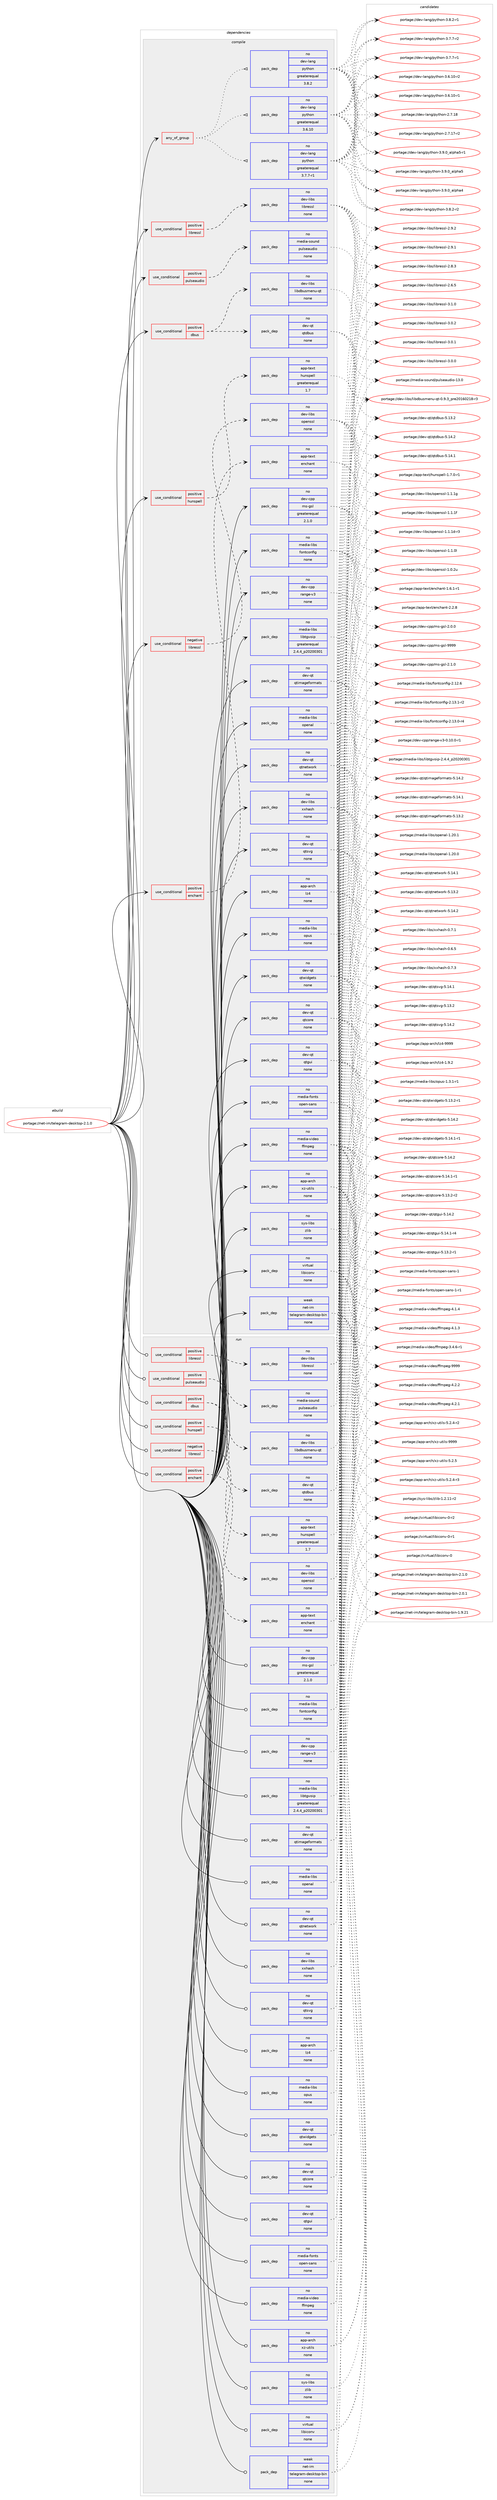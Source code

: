 digraph prolog {

# *************
# Graph options
# *************

newrank=true;
concentrate=true;
compound=true;
graph [rankdir=LR,fontname=Helvetica,fontsize=10,ranksep=1.5];#, ranksep=2.5, nodesep=0.2];
edge  [arrowhead=vee];
node  [fontname=Helvetica,fontsize=10];

# **********
# The ebuild
# **********

subgraph cluster_leftcol {
color=gray;
rank=same;
label=<<i>ebuild</i>>;
id [label="portage://net-im/telegram-desktop-2.1.0", color=red, width=4, href="../net-im/telegram-desktop-2.1.0.svg"];
}

# ****************
# The dependencies
# ****************

subgraph cluster_midcol {
color=gray;
label=<<i>dependencies</i>>;
subgraph cluster_compile {
fillcolor="#eeeeee";
style=filled;
label=<<i>compile</i>>;
subgraph any89 {
dependency8476 [label=<<TABLE BORDER="0" CELLBORDER="1" CELLSPACING="0" CELLPADDING="4"><TR><TD CELLPADDING="10">any_of_group</TD></TR></TABLE>>, shape=none, color=red];subgraph pack7130 {
dependency8477 [label=<<TABLE BORDER="0" CELLBORDER="1" CELLSPACING="0" CELLPADDING="4" WIDTH="220"><TR><TD ROWSPAN="6" CELLPADDING="30">pack_dep</TD></TR><TR><TD WIDTH="110">no</TD></TR><TR><TD>dev-lang</TD></TR><TR><TD>python</TD></TR><TR><TD>greaterequal</TD></TR><TR><TD>3.8.2</TD></TR></TABLE>>, shape=none, color=blue];
}
dependency8476:e -> dependency8477:w [weight=20,style="dotted",arrowhead="oinv"];
subgraph pack7131 {
dependency8478 [label=<<TABLE BORDER="0" CELLBORDER="1" CELLSPACING="0" CELLPADDING="4" WIDTH="220"><TR><TD ROWSPAN="6" CELLPADDING="30">pack_dep</TD></TR><TR><TD WIDTH="110">no</TD></TR><TR><TD>dev-lang</TD></TR><TR><TD>python</TD></TR><TR><TD>greaterequal</TD></TR><TR><TD>3.7.7-r1</TD></TR></TABLE>>, shape=none, color=blue];
}
dependency8476:e -> dependency8478:w [weight=20,style="dotted",arrowhead="oinv"];
subgraph pack7132 {
dependency8479 [label=<<TABLE BORDER="0" CELLBORDER="1" CELLSPACING="0" CELLPADDING="4" WIDTH="220"><TR><TD ROWSPAN="6" CELLPADDING="30">pack_dep</TD></TR><TR><TD WIDTH="110">no</TD></TR><TR><TD>dev-lang</TD></TR><TR><TD>python</TD></TR><TR><TD>greaterequal</TD></TR><TR><TD>3.6.10</TD></TR></TABLE>>, shape=none, color=blue];
}
dependency8476:e -> dependency8479:w [weight=20,style="dotted",arrowhead="oinv"];
}
id:e -> dependency8476:w [weight=20,style="solid",arrowhead="vee"];
subgraph cond1255 {
dependency8480 [label=<<TABLE BORDER="0" CELLBORDER="1" CELLSPACING="0" CELLPADDING="4"><TR><TD ROWSPAN="3" CELLPADDING="10">use_conditional</TD></TR><TR><TD>negative</TD></TR><TR><TD>libressl</TD></TR></TABLE>>, shape=none, color=red];
subgraph pack7133 {
dependency8481 [label=<<TABLE BORDER="0" CELLBORDER="1" CELLSPACING="0" CELLPADDING="4" WIDTH="220"><TR><TD ROWSPAN="6" CELLPADDING="30">pack_dep</TD></TR><TR><TD WIDTH="110">no</TD></TR><TR><TD>dev-libs</TD></TR><TR><TD>openssl</TD></TR><TR><TD>none</TD></TR><TR><TD></TD></TR></TABLE>>, shape=none, color=blue];
}
dependency8480:e -> dependency8481:w [weight=20,style="dashed",arrowhead="vee"];
}
id:e -> dependency8480:w [weight=20,style="solid",arrowhead="vee"];
subgraph cond1256 {
dependency8482 [label=<<TABLE BORDER="0" CELLBORDER="1" CELLSPACING="0" CELLPADDING="4"><TR><TD ROWSPAN="3" CELLPADDING="10">use_conditional</TD></TR><TR><TD>positive</TD></TR><TR><TD>dbus</TD></TR></TABLE>>, shape=none, color=red];
subgraph pack7134 {
dependency8483 [label=<<TABLE BORDER="0" CELLBORDER="1" CELLSPACING="0" CELLPADDING="4" WIDTH="220"><TR><TD ROWSPAN="6" CELLPADDING="30">pack_dep</TD></TR><TR><TD WIDTH="110">no</TD></TR><TR><TD>dev-qt</TD></TR><TR><TD>qtdbus</TD></TR><TR><TD>none</TD></TR><TR><TD></TD></TR></TABLE>>, shape=none, color=blue];
}
dependency8482:e -> dependency8483:w [weight=20,style="dashed",arrowhead="vee"];
subgraph pack7135 {
dependency8484 [label=<<TABLE BORDER="0" CELLBORDER="1" CELLSPACING="0" CELLPADDING="4" WIDTH="220"><TR><TD ROWSPAN="6" CELLPADDING="30">pack_dep</TD></TR><TR><TD WIDTH="110">no</TD></TR><TR><TD>dev-libs</TD></TR><TR><TD>libdbusmenu-qt</TD></TR><TR><TD>none</TD></TR><TR><TD></TD></TR></TABLE>>, shape=none, color=blue];
}
dependency8482:e -> dependency8484:w [weight=20,style="dashed",arrowhead="vee"];
}
id:e -> dependency8482:w [weight=20,style="solid",arrowhead="vee"];
subgraph cond1257 {
dependency8485 [label=<<TABLE BORDER="0" CELLBORDER="1" CELLSPACING="0" CELLPADDING="4"><TR><TD ROWSPAN="3" CELLPADDING="10">use_conditional</TD></TR><TR><TD>positive</TD></TR><TR><TD>enchant</TD></TR></TABLE>>, shape=none, color=red];
subgraph pack7136 {
dependency8486 [label=<<TABLE BORDER="0" CELLBORDER="1" CELLSPACING="0" CELLPADDING="4" WIDTH="220"><TR><TD ROWSPAN="6" CELLPADDING="30">pack_dep</TD></TR><TR><TD WIDTH="110">no</TD></TR><TR><TD>app-text</TD></TR><TR><TD>enchant</TD></TR><TR><TD>none</TD></TR><TR><TD></TD></TR></TABLE>>, shape=none, color=blue];
}
dependency8485:e -> dependency8486:w [weight=20,style="dashed",arrowhead="vee"];
}
id:e -> dependency8485:w [weight=20,style="solid",arrowhead="vee"];
subgraph cond1258 {
dependency8487 [label=<<TABLE BORDER="0" CELLBORDER="1" CELLSPACING="0" CELLPADDING="4"><TR><TD ROWSPAN="3" CELLPADDING="10">use_conditional</TD></TR><TR><TD>positive</TD></TR><TR><TD>hunspell</TD></TR></TABLE>>, shape=none, color=red];
subgraph pack7137 {
dependency8488 [label=<<TABLE BORDER="0" CELLBORDER="1" CELLSPACING="0" CELLPADDING="4" WIDTH="220"><TR><TD ROWSPAN="6" CELLPADDING="30">pack_dep</TD></TR><TR><TD WIDTH="110">no</TD></TR><TR><TD>app-text</TD></TR><TR><TD>hunspell</TD></TR><TR><TD>greaterequal</TD></TR><TR><TD>1.7</TD></TR></TABLE>>, shape=none, color=blue];
}
dependency8487:e -> dependency8488:w [weight=20,style="dashed",arrowhead="vee"];
}
id:e -> dependency8487:w [weight=20,style="solid",arrowhead="vee"];
subgraph cond1259 {
dependency8489 [label=<<TABLE BORDER="0" CELLBORDER="1" CELLSPACING="0" CELLPADDING="4"><TR><TD ROWSPAN="3" CELLPADDING="10">use_conditional</TD></TR><TR><TD>positive</TD></TR><TR><TD>libressl</TD></TR></TABLE>>, shape=none, color=red];
subgraph pack7138 {
dependency8490 [label=<<TABLE BORDER="0" CELLBORDER="1" CELLSPACING="0" CELLPADDING="4" WIDTH="220"><TR><TD ROWSPAN="6" CELLPADDING="30">pack_dep</TD></TR><TR><TD WIDTH="110">no</TD></TR><TR><TD>dev-libs</TD></TR><TR><TD>libressl</TD></TR><TR><TD>none</TD></TR><TR><TD></TD></TR></TABLE>>, shape=none, color=blue];
}
dependency8489:e -> dependency8490:w [weight=20,style="dashed",arrowhead="vee"];
}
id:e -> dependency8489:w [weight=20,style="solid",arrowhead="vee"];
subgraph cond1260 {
dependency8491 [label=<<TABLE BORDER="0" CELLBORDER="1" CELLSPACING="0" CELLPADDING="4"><TR><TD ROWSPAN="3" CELLPADDING="10">use_conditional</TD></TR><TR><TD>positive</TD></TR><TR><TD>pulseaudio</TD></TR></TABLE>>, shape=none, color=red];
subgraph pack7139 {
dependency8492 [label=<<TABLE BORDER="0" CELLBORDER="1" CELLSPACING="0" CELLPADDING="4" WIDTH="220"><TR><TD ROWSPAN="6" CELLPADDING="30">pack_dep</TD></TR><TR><TD WIDTH="110">no</TD></TR><TR><TD>media-sound</TD></TR><TR><TD>pulseaudio</TD></TR><TR><TD>none</TD></TR><TR><TD></TD></TR></TABLE>>, shape=none, color=blue];
}
dependency8491:e -> dependency8492:w [weight=20,style="dashed",arrowhead="vee"];
}
id:e -> dependency8491:w [weight=20,style="solid",arrowhead="vee"];
subgraph pack7140 {
dependency8493 [label=<<TABLE BORDER="0" CELLBORDER="1" CELLSPACING="0" CELLPADDING="4" WIDTH="220"><TR><TD ROWSPAN="6" CELLPADDING="30">pack_dep</TD></TR><TR><TD WIDTH="110">no</TD></TR><TR><TD>app-arch</TD></TR><TR><TD>lz4</TD></TR><TR><TD>none</TD></TR><TR><TD></TD></TR></TABLE>>, shape=none, color=blue];
}
id:e -> dependency8493:w [weight=20,style="solid",arrowhead="vee"];
subgraph pack7141 {
dependency8494 [label=<<TABLE BORDER="0" CELLBORDER="1" CELLSPACING="0" CELLPADDING="4" WIDTH="220"><TR><TD ROWSPAN="6" CELLPADDING="30">pack_dep</TD></TR><TR><TD WIDTH="110">no</TD></TR><TR><TD>app-arch</TD></TR><TR><TD>xz-utils</TD></TR><TR><TD>none</TD></TR><TR><TD></TD></TR></TABLE>>, shape=none, color=blue];
}
id:e -> dependency8494:w [weight=20,style="solid",arrowhead="vee"];
subgraph pack7142 {
dependency8495 [label=<<TABLE BORDER="0" CELLBORDER="1" CELLSPACING="0" CELLPADDING="4" WIDTH="220"><TR><TD ROWSPAN="6" CELLPADDING="30">pack_dep</TD></TR><TR><TD WIDTH="110">no</TD></TR><TR><TD>dev-cpp</TD></TR><TR><TD>ms-gsl</TD></TR><TR><TD>greaterequal</TD></TR><TR><TD>2.1.0</TD></TR></TABLE>>, shape=none, color=blue];
}
id:e -> dependency8495:w [weight=20,style="solid",arrowhead="vee"];
subgraph pack7143 {
dependency8496 [label=<<TABLE BORDER="0" CELLBORDER="1" CELLSPACING="0" CELLPADDING="4" WIDTH="220"><TR><TD ROWSPAN="6" CELLPADDING="30">pack_dep</TD></TR><TR><TD WIDTH="110">no</TD></TR><TR><TD>dev-cpp</TD></TR><TR><TD>range-v3</TD></TR><TR><TD>none</TD></TR><TR><TD></TD></TR></TABLE>>, shape=none, color=blue];
}
id:e -> dependency8496:w [weight=20,style="solid",arrowhead="vee"];
subgraph pack7144 {
dependency8497 [label=<<TABLE BORDER="0" CELLBORDER="1" CELLSPACING="0" CELLPADDING="4" WIDTH="220"><TR><TD ROWSPAN="6" CELLPADDING="30">pack_dep</TD></TR><TR><TD WIDTH="110">no</TD></TR><TR><TD>dev-libs</TD></TR><TR><TD>xxhash</TD></TR><TR><TD>none</TD></TR><TR><TD></TD></TR></TABLE>>, shape=none, color=blue];
}
id:e -> dependency8497:w [weight=20,style="solid",arrowhead="vee"];
subgraph pack7145 {
dependency8498 [label=<<TABLE BORDER="0" CELLBORDER="1" CELLSPACING="0" CELLPADDING="4" WIDTH="220"><TR><TD ROWSPAN="6" CELLPADDING="30">pack_dep</TD></TR><TR><TD WIDTH="110">no</TD></TR><TR><TD>dev-qt</TD></TR><TR><TD>qtcore</TD></TR><TR><TD>none</TD></TR><TR><TD></TD></TR></TABLE>>, shape=none, color=blue];
}
id:e -> dependency8498:w [weight=20,style="solid",arrowhead="vee"];
subgraph pack7146 {
dependency8499 [label=<<TABLE BORDER="0" CELLBORDER="1" CELLSPACING="0" CELLPADDING="4" WIDTH="220"><TR><TD ROWSPAN="6" CELLPADDING="30">pack_dep</TD></TR><TR><TD WIDTH="110">no</TD></TR><TR><TD>dev-qt</TD></TR><TR><TD>qtgui</TD></TR><TR><TD>none</TD></TR><TR><TD></TD></TR></TABLE>>, shape=none, color=blue];
}
id:e -> dependency8499:w [weight=20,style="solid",arrowhead="vee"];
subgraph pack7147 {
dependency8500 [label=<<TABLE BORDER="0" CELLBORDER="1" CELLSPACING="0" CELLPADDING="4" WIDTH="220"><TR><TD ROWSPAN="6" CELLPADDING="30">pack_dep</TD></TR><TR><TD WIDTH="110">no</TD></TR><TR><TD>dev-qt</TD></TR><TR><TD>qtimageformats</TD></TR><TR><TD>none</TD></TR><TR><TD></TD></TR></TABLE>>, shape=none, color=blue];
}
id:e -> dependency8500:w [weight=20,style="solid",arrowhead="vee"];
subgraph pack7148 {
dependency8501 [label=<<TABLE BORDER="0" CELLBORDER="1" CELLSPACING="0" CELLPADDING="4" WIDTH="220"><TR><TD ROWSPAN="6" CELLPADDING="30">pack_dep</TD></TR><TR><TD WIDTH="110">no</TD></TR><TR><TD>dev-qt</TD></TR><TR><TD>qtnetwork</TD></TR><TR><TD>none</TD></TR><TR><TD></TD></TR></TABLE>>, shape=none, color=blue];
}
id:e -> dependency8501:w [weight=20,style="solid",arrowhead="vee"];
subgraph pack7149 {
dependency8502 [label=<<TABLE BORDER="0" CELLBORDER="1" CELLSPACING="0" CELLPADDING="4" WIDTH="220"><TR><TD ROWSPAN="6" CELLPADDING="30">pack_dep</TD></TR><TR><TD WIDTH="110">no</TD></TR><TR><TD>dev-qt</TD></TR><TR><TD>qtsvg</TD></TR><TR><TD>none</TD></TR><TR><TD></TD></TR></TABLE>>, shape=none, color=blue];
}
id:e -> dependency8502:w [weight=20,style="solid",arrowhead="vee"];
subgraph pack7150 {
dependency8503 [label=<<TABLE BORDER="0" CELLBORDER="1" CELLSPACING="0" CELLPADDING="4" WIDTH="220"><TR><TD ROWSPAN="6" CELLPADDING="30">pack_dep</TD></TR><TR><TD WIDTH="110">no</TD></TR><TR><TD>dev-qt</TD></TR><TR><TD>qtwidgets</TD></TR><TR><TD>none</TD></TR><TR><TD></TD></TR></TABLE>>, shape=none, color=blue];
}
id:e -> dependency8503:w [weight=20,style="solid",arrowhead="vee"];
subgraph pack7151 {
dependency8504 [label=<<TABLE BORDER="0" CELLBORDER="1" CELLSPACING="0" CELLPADDING="4" WIDTH="220"><TR><TD ROWSPAN="6" CELLPADDING="30">pack_dep</TD></TR><TR><TD WIDTH="110">no</TD></TR><TR><TD>media-fonts</TD></TR><TR><TD>open-sans</TD></TR><TR><TD>none</TD></TR><TR><TD></TD></TR></TABLE>>, shape=none, color=blue];
}
id:e -> dependency8504:w [weight=20,style="solid",arrowhead="vee"];
subgraph pack7152 {
dependency8505 [label=<<TABLE BORDER="0" CELLBORDER="1" CELLSPACING="0" CELLPADDING="4" WIDTH="220"><TR><TD ROWSPAN="6" CELLPADDING="30">pack_dep</TD></TR><TR><TD WIDTH="110">no</TD></TR><TR><TD>media-libs</TD></TR><TR><TD>fontconfig</TD></TR><TR><TD>none</TD></TR><TR><TD></TD></TR></TABLE>>, shape=none, color=blue];
}
id:e -> dependency8505:w [weight=20,style="solid",arrowhead="vee"];
subgraph pack7153 {
dependency8506 [label=<<TABLE BORDER="0" CELLBORDER="1" CELLSPACING="0" CELLPADDING="4" WIDTH="220"><TR><TD ROWSPAN="6" CELLPADDING="30">pack_dep</TD></TR><TR><TD WIDTH="110">no</TD></TR><TR><TD>media-libs</TD></TR><TR><TD>libtgvoip</TD></TR><TR><TD>greaterequal</TD></TR><TR><TD>2.4.4_p20200301</TD></TR></TABLE>>, shape=none, color=blue];
}
id:e -> dependency8506:w [weight=20,style="solid",arrowhead="vee"];
subgraph pack7154 {
dependency8507 [label=<<TABLE BORDER="0" CELLBORDER="1" CELLSPACING="0" CELLPADDING="4" WIDTH="220"><TR><TD ROWSPAN="6" CELLPADDING="30">pack_dep</TD></TR><TR><TD WIDTH="110">no</TD></TR><TR><TD>media-libs</TD></TR><TR><TD>openal</TD></TR><TR><TD>none</TD></TR><TR><TD></TD></TR></TABLE>>, shape=none, color=blue];
}
id:e -> dependency8507:w [weight=20,style="solid",arrowhead="vee"];
subgraph pack7155 {
dependency8508 [label=<<TABLE BORDER="0" CELLBORDER="1" CELLSPACING="0" CELLPADDING="4" WIDTH="220"><TR><TD ROWSPAN="6" CELLPADDING="30">pack_dep</TD></TR><TR><TD WIDTH="110">no</TD></TR><TR><TD>media-libs</TD></TR><TR><TD>opus</TD></TR><TR><TD>none</TD></TR><TR><TD></TD></TR></TABLE>>, shape=none, color=blue];
}
id:e -> dependency8508:w [weight=20,style="solid",arrowhead="vee"];
subgraph pack7156 {
dependency8509 [label=<<TABLE BORDER="0" CELLBORDER="1" CELLSPACING="0" CELLPADDING="4" WIDTH="220"><TR><TD ROWSPAN="6" CELLPADDING="30">pack_dep</TD></TR><TR><TD WIDTH="110">no</TD></TR><TR><TD>media-video</TD></TR><TR><TD>ffmpeg</TD></TR><TR><TD>none</TD></TR><TR><TD></TD></TR></TABLE>>, shape=none, color=blue];
}
id:e -> dependency8509:w [weight=20,style="solid",arrowhead="vee"];
subgraph pack7157 {
dependency8510 [label=<<TABLE BORDER="0" CELLBORDER="1" CELLSPACING="0" CELLPADDING="4" WIDTH="220"><TR><TD ROWSPAN="6" CELLPADDING="30">pack_dep</TD></TR><TR><TD WIDTH="110">no</TD></TR><TR><TD>sys-libs</TD></TR><TR><TD>zlib</TD></TR><TR><TD>none</TD></TR><TR><TD></TD></TR></TABLE>>, shape=none, color=blue];
}
id:e -> dependency8510:w [weight=20,style="solid",arrowhead="vee"];
subgraph pack7158 {
dependency8511 [label=<<TABLE BORDER="0" CELLBORDER="1" CELLSPACING="0" CELLPADDING="4" WIDTH="220"><TR><TD ROWSPAN="6" CELLPADDING="30">pack_dep</TD></TR><TR><TD WIDTH="110">no</TD></TR><TR><TD>virtual</TD></TR><TR><TD>libiconv</TD></TR><TR><TD>none</TD></TR><TR><TD></TD></TR></TABLE>>, shape=none, color=blue];
}
id:e -> dependency8511:w [weight=20,style="solid",arrowhead="vee"];
subgraph pack7159 {
dependency8512 [label=<<TABLE BORDER="0" CELLBORDER="1" CELLSPACING="0" CELLPADDING="4" WIDTH="220"><TR><TD ROWSPAN="6" CELLPADDING="30">pack_dep</TD></TR><TR><TD WIDTH="110">weak</TD></TR><TR><TD>net-im</TD></TR><TR><TD>telegram-desktop-bin</TD></TR><TR><TD>none</TD></TR><TR><TD></TD></TR></TABLE>>, shape=none, color=blue];
}
id:e -> dependency8512:w [weight=20,style="solid",arrowhead="vee"];
}
subgraph cluster_compileandrun {
fillcolor="#eeeeee";
style=filled;
label=<<i>compile and run</i>>;
}
subgraph cluster_run {
fillcolor="#eeeeee";
style=filled;
label=<<i>run</i>>;
subgraph cond1261 {
dependency8513 [label=<<TABLE BORDER="0" CELLBORDER="1" CELLSPACING="0" CELLPADDING="4"><TR><TD ROWSPAN="3" CELLPADDING="10">use_conditional</TD></TR><TR><TD>negative</TD></TR><TR><TD>libressl</TD></TR></TABLE>>, shape=none, color=red];
subgraph pack7160 {
dependency8514 [label=<<TABLE BORDER="0" CELLBORDER="1" CELLSPACING="0" CELLPADDING="4" WIDTH="220"><TR><TD ROWSPAN="6" CELLPADDING="30">pack_dep</TD></TR><TR><TD WIDTH="110">no</TD></TR><TR><TD>dev-libs</TD></TR><TR><TD>openssl</TD></TR><TR><TD>none</TD></TR><TR><TD></TD></TR></TABLE>>, shape=none, color=blue];
}
dependency8513:e -> dependency8514:w [weight=20,style="dashed",arrowhead="vee"];
}
id:e -> dependency8513:w [weight=20,style="solid",arrowhead="odot"];
subgraph cond1262 {
dependency8515 [label=<<TABLE BORDER="0" CELLBORDER="1" CELLSPACING="0" CELLPADDING="4"><TR><TD ROWSPAN="3" CELLPADDING="10">use_conditional</TD></TR><TR><TD>positive</TD></TR><TR><TD>dbus</TD></TR></TABLE>>, shape=none, color=red];
subgraph pack7161 {
dependency8516 [label=<<TABLE BORDER="0" CELLBORDER="1" CELLSPACING="0" CELLPADDING="4" WIDTH="220"><TR><TD ROWSPAN="6" CELLPADDING="30">pack_dep</TD></TR><TR><TD WIDTH="110">no</TD></TR><TR><TD>dev-qt</TD></TR><TR><TD>qtdbus</TD></TR><TR><TD>none</TD></TR><TR><TD></TD></TR></TABLE>>, shape=none, color=blue];
}
dependency8515:e -> dependency8516:w [weight=20,style="dashed",arrowhead="vee"];
subgraph pack7162 {
dependency8517 [label=<<TABLE BORDER="0" CELLBORDER="1" CELLSPACING="0" CELLPADDING="4" WIDTH="220"><TR><TD ROWSPAN="6" CELLPADDING="30">pack_dep</TD></TR><TR><TD WIDTH="110">no</TD></TR><TR><TD>dev-libs</TD></TR><TR><TD>libdbusmenu-qt</TD></TR><TR><TD>none</TD></TR><TR><TD></TD></TR></TABLE>>, shape=none, color=blue];
}
dependency8515:e -> dependency8517:w [weight=20,style="dashed",arrowhead="vee"];
}
id:e -> dependency8515:w [weight=20,style="solid",arrowhead="odot"];
subgraph cond1263 {
dependency8518 [label=<<TABLE BORDER="0" CELLBORDER="1" CELLSPACING="0" CELLPADDING="4"><TR><TD ROWSPAN="3" CELLPADDING="10">use_conditional</TD></TR><TR><TD>positive</TD></TR><TR><TD>enchant</TD></TR></TABLE>>, shape=none, color=red];
subgraph pack7163 {
dependency8519 [label=<<TABLE BORDER="0" CELLBORDER="1" CELLSPACING="0" CELLPADDING="4" WIDTH="220"><TR><TD ROWSPAN="6" CELLPADDING="30">pack_dep</TD></TR><TR><TD WIDTH="110">no</TD></TR><TR><TD>app-text</TD></TR><TR><TD>enchant</TD></TR><TR><TD>none</TD></TR><TR><TD></TD></TR></TABLE>>, shape=none, color=blue];
}
dependency8518:e -> dependency8519:w [weight=20,style="dashed",arrowhead="vee"];
}
id:e -> dependency8518:w [weight=20,style="solid",arrowhead="odot"];
subgraph cond1264 {
dependency8520 [label=<<TABLE BORDER="0" CELLBORDER="1" CELLSPACING="0" CELLPADDING="4"><TR><TD ROWSPAN="3" CELLPADDING="10">use_conditional</TD></TR><TR><TD>positive</TD></TR><TR><TD>hunspell</TD></TR></TABLE>>, shape=none, color=red];
subgraph pack7164 {
dependency8521 [label=<<TABLE BORDER="0" CELLBORDER="1" CELLSPACING="0" CELLPADDING="4" WIDTH="220"><TR><TD ROWSPAN="6" CELLPADDING="30">pack_dep</TD></TR><TR><TD WIDTH="110">no</TD></TR><TR><TD>app-text</TD></TR><TR><TD>hunspell</TD></TR><TR><TD>greaterequal</TD></TR><TR><TD>1.7</TD></TR></TABLE>>, shape=none, color=blue];
}
dependency8520:e -> dependency8521:w [weight=20,style="dashed",arrowhead="vee"];
}
id:e -> dependency8520:w [weight=20,style="solid",arrowhead="odot"];
subgraph cond1265 {
dependency8522 [label=<<TABLE BORDER="0" CELLBORDER="1" CELLSPACING="0" CELLPADDING="4"><TR><TD ROWSPAN="3" CELLPADDING="10">use_conditional</TD></TR><TR><TD>positive</TD></TR><TR><TD>libressl</TD></TR></TABLE>>, shape=none, color=red];
subgraph pack7165 {
dependency8523 [label=<<TABLE BORDER="0" CELLBORDER="1" CELLSPACING="0" CELLPADDING="4" WIDTH="220"><TR><TD ROWSPAN="6" CELLPADDING="30">pack_dep</TD></TR><TR><TD WIDTH="110">no</TD></TR><TR><TD>dev-libs</TD></TR><TR><TD>libressl</TD></TR><TR><TD>none</TD></TR><TR><TD></TD></TR></TABLE>>, shape=none, color=blue];
}
dependency8522:e -> dependency8523:w [weight=20,style="dashed",arrowhead="vee"];
}
id:e -> dependency8522:w [weight=20,style="solid",arrowhead="odot"];
subgraph cond1266 {
dependency8524 [label=<<TABLE BORDER="0" CELLBORDER="1" CELLSPACING="0" CELLPADDING="4"><TR><TD ROWSPAN="3" CELLPADDING="10">use_conditional</TD></TR><TR><TD>positive</TD></TR><TR><TD>pulseaudio</TD></TR></TABLE>>, shape=none, color=red];
subgraph pack7166 {
dependency8525 [label=<<TABLE BORDER="0" CELLBORDER="1" CELLSPACING="0" CELLPADDING="4" WIDTH="220"><TR><TD ROWSPAN="6" CELLPADDING="30">pack_dep</TD></TR><TR><TD WIDTH="110">no</TD></TR><TR><TD>media-sound</TD></TR><TR><TD>pulseaudio</TD></TR><TR><TD>none</TD></TR><TR><TD></TD></TR></TABLE>>, shape=none, color=blue];
}
dependency8524:e -> dependency8525:w [weight=20,style="dashed",arrowhead="vee"];
}
id:e -> dependency8524:w [weight=20,style="solid",arrowhead="odot"];
subgraph pack7167 {
dependency8526 [label=<<TABLE BORDER="0" CELLBORDER="1" CELLSPACING="0" CELLPADDING="4" WIDTH="220"><TR><TD ROWSPAN="6" CELLPADDING="30">pack_dep</TD></TR><TR><TD WIDTH="110">no</TD></TR><TR><TD>app-arch</TD></TR><TR><TD>lz4</TD></TR><TR><TD>none</TD></TR><TR><TD></TD></TR></TABLE>>, shape=none, color=blue];
}
id:e -> dependency8526:w [weight=20,style="solid",arrowhead="odot"];
subgraph pack7168 {
dependency8527 [label=<<TABLE BORDER="0" CELLBORDER="1" CELLSPACING="0" CELLPADDING="4" WIDTH="220"><TR><TD ROWSPAN="6" CELLPADDING="30">pack_dep</TD></TR><TR><TD WIDTH="110">no</TD></TR><TR><TD>app-arch</TD></TR><TR><TD>xz-utils</TD></TR><TR><TD>none</TD></TR><TR><TD></TD></TR></TABLE>>, shape=none, color=blue];
}
id:e -> dependency8527:w [weight=20,style="solid",arrowhead="odot"];
subgraph pack7169 {
dependency8528 [label=<<TABLE BORDER="0" CELLBORDER="1" CELLSPACING="0" CELLPADDING="4" WIDTH="220"><TR><TD ROWSPAN="6" CELLPADDING="30">pack_dep</TD></TR><TR><TD WIDTH="110">no</TD></TR><TR><TD>dev-cpp</TD></TR><TR><TD>ms-gsl</TD></TR><TR><TD>greaterequal</TD></TR><TR><TD>2.1.0</TD></TR></TABLE>>, shape=none, color=blue];
}
id:e -> dependency8528:w [weight=20,style="solid",arrowhead="odot"];
subgraph pack7170 {
dependency8529 [label=<<TABLE BORDER="0" CELLBORDER="1" CELLSPACING="0" CELLPADDING="4" WIDTH="220"><TR><TD ROWSPAN="6" CELLPADDING="30">pack_dep</TD></TR><TR><TD WIDTH="110">no</TD></TR><TR><TD>dev-cpp</TD></TR><TR><TD>range-v3</TD></TR><TR><TD>none</TD></TR><TR><TD></TD></TR></TABLE>>, shape=none, color=blue];
}
id:e -> dependency8529:w [weight=20,style="solid",arrowhead="odot"];
subgraph pack7171 {
dependency8530 [label=<<TABLE BORDER="0" CELLBORDER="1" CELLSPACING="0" CELLPADDING="4" WIDTH="220"><TR><TD ROWSPAN="6" CELLPADDING="30">pack_dep</TD></TR><TR><TD WIDTH="110">no</TD></TR><TR><TD>dev-libs</TD></TR><TR><TD>xxhash</TD></TR><TR><TD>none</TD></TR><TR><TD></TD></TR></TABLE>>, shape=none, color=blue];
}
id:e -> dependency8530:w [weight=20,style="solid",arrowhead="odot"];
subgraph pack7172 {
dependency8531 [label=<<TABLE BORDER="0" CELLBORDER="1" CELLSPACING="0" CELLPADDING="4" WIDTH="220"><TR><TD ROWSPAN="6" CELLPADDING="30">pack_dep</TD></TR><TR><TD WIDTH="110">no</TD></TR><TR><TD>dev-qt</TD></TR><TR><TD>qtcore</TD></TR><TR><TD>none</TD></TR><TR><TD></TD></TR></TABLE>>, shape=none, color=blue];
}
id:e -> dependency8531:w [weight=20,style="solid",arrowhead="odot"];
subgraph pack7173 {
dependency8532 [label=<<TABLE BORDER="0" CELLBORDER="1" CELLSPACING="0" CELLPADDING="4" WIDTH="220"><TR><TD ROWSPAN="6" CELLPADDING="30">pack_dep</TD></TR><TR><TD WIDTH="110">no</TD></TR><TR><TD>dev-qt</TD></TR><TR><TD>qtgui</TD></TR><TR><TD>none</TD></TR><TR><TD></TD></TR></TABLE>>, shape=none, color=blue];
}
id:e -> dependency8532:w [weight=20,style="solid",arrowhead="odot"];
subgraph pack7174 {
dependency8533 [label=<<TABLE BORDER="0" CELLBORDER="1" CELLSPACING="0" CELLPADDING="4" WIDTH="220"><TR><TD ROWSPAN="6" CELLPADDING="30">pack_dep</TD></TR><TR><TD WIDTH="110">no</TD></TR><TR><TD>dev-qt</TD></TR><TR><TD>qtimageformats</TD></TR><TR><TD>none</TD></TR><TR><TD></TD></TR></TABLE>>, shape=none, color=blue];
}
id:e -> dependency8533:w [weight=20,style="solid",arrowhead="odot"];
subgraph pack7175 {
dependency8534 [label=<<TABLE BORDER="0" CELLBORDER="1" CELLSPACING="0" CELLPADDING="4" WIDTH="220"><TR><TD ROWSPAN="6" CELLPADDING="30">pack_dep</TD></TR><TR><TD WIDTH="110">no</TD></TR><TR><TD>dev-qt</TD></TR><TR><TD>qtnetwork</TD></TR><TR><TD>none</TD></TR><TR><TD></TD></TR></TABLE>>, shape=none, color=blue];
}
id:e -> dependency8534:w [weight=20,style="solid",arrowhead="odot"];
subgraph pack7176 {
dependency8535 [label=<<TABLE BORDER="0" CELLBORDER="1" CELLSPACING="0" CELLPADDING="4" WIDTH="220"><TR><TD ROWSPAN="6" CELLPADDING="30">pack_dep</TD></TR><TR><TD WIDTH="110">no</TD></TR><TR><TD>dev-qt</TD></TR><TR><TD>qtsvg</TD></TR><TR><TD>none</TD></TR><TR><TD></TD></TR></TABLE>>, shape=none, color=blue];
}
id:e -> dependency8535:w [weight=20,style="solid",arrowhead="odot"];
subgraph pack7177 {
dependency8536 [label=<<TABLE BORDER="0" CELLBORDER="1" CELLSPACING="0" CELLPADDING="4" WIDTH="220"><TR><TD ROWSPAN="6" CELLPADDING="30">pack_dep</TD></TR><TR><TD WIDTH="110">no</TD></TR><TR><TD>dev-qt</TD></TR><TR><TD>qtwidgets</TD></TR><TR><TD>none</TD></TR><TR><TD></TD></TR></TABLE>>, shape=none, color=blue];
}
id:e -> dependency8536:w [weight=20,style="solid",arrowhead="odot"];
subgraph pack7178 {
dependency8537 [label=<<TABLE BORDER="0" CELLBORDER="1" CELLSPACING="0" CELLPADDING="4" WIDTH="220"><TR><TD ROWSPAN="6" CELLPADDING="30">pack_dep</TD></TR><TR><TD WIDTH="110">no</TD></TR><TR><TD>media-fonts</TD></TR><TR><TD>open-sans</TD></TR><TR><TD>none</TD></TR><TR><TD></TD></TR></TABLE>>, shape=none, color=blue];
}
id:e -> dependency8537:w [weight=20,style="solid",arrowhead="odot"];
subgraph pack7179 {
dependency8538 [label=<<TABLE BORDER="0" CELLBORDER="1" CELLSPACING="0" CELLPADDING="4" WIDTH="220"><TR><TD ROWSPAN="6" CELLPADDING="30">pack_dep</TD></TR><TR><TD WIDTH="110">no</TD></TR><TR><TD>media-libs</TD></TR><TR><TD>fontconfig</TD></TR><TR><TD>none</TD></TR><TR><TD></TD></TR></TABLE>>, shape=none, color=blue];
}
id:e -> dependency8538:w [weight=20,style="solid",arrowhead="odot"];
subgraph pack7180 {
dependency8539 [label=<<TABLE BORDER="0" CELLBORDER="1" CELLSPACING="0" CELLPADDING="4" WIDTH="220"><TR><TD ROWSPAN="6" CELLPADDING="30">pack_dep</TD></TR><TR><TD WIDTH="110">no</TD></TR><TR><TD>media-libs</TD></TR><TR><TD>libtgvoip</TD></TR><TR><TD>greaterequal</TD></TR><TR><TD>2.4.4_p20200301</TD></TR></TABLE>>, shape=none, color=blue];
}
id:e -> dependency8539:w [weight=20,style="solid",arrowhead="odot"];
subgraph pack7181 {
dependency8540 [label=<<TABLE BORDER="0" CELLBORDER="1" CELLSPACING="0" CELLPADDING="4" WIDTH="220"><TR><TD ROWSPAN="6" CELLPADDING="30">pack_dep</TD></TR><TR><TD WIDTH="110">no</TD></TR><TR><TD>media-libs</TD></TR><TR><TD>openal</TD></TR><TR><TD>none</TD></TR><TR><TD></TD></TR></TABLE>>, shape=none, color=blue];
}
id:e -> dependency8540:w [weight=20,style="solid",arrowhead="odot"];
subgraph pack7182 {
dependency8541 [label=<<TABLE BORDER="0" CELLBORDER="1" CELLSPACING="0" CELLPADDING="4" WIDTH="220"><TR><TD ROWSPAN="6" CELLPADDING="30">pack_dep</TD></TR><TR><TD WIDTH="110">no</TD></TR><TR><TD>media-libs</TD></TR><TR><TD>opus</TD></TR><TR><TD>none</TD></TR><TR><TD></TD></TR></TABLE>>, shape=none, color=blue];
}
id:e -> dependency8541:w [weight=20,style="solid",arrowhead="odot"];
subgraph pack7183 {
dependency8542 [label=<<TABLE BORDER="0" CELLBORDER="1" CELLSPACING="0" CELLPADDING="4" WIDTH="220"><TR><TD ROWSPAN="6" CELLPADDING="30">pack_dep</TD></TR><TR><TD WIDTH="110">no</TD></TR><TR><TD>media-video</TD></TR><TR><TD>ffmpeg</TD></TR><TR><TD>none</TD></TR><TR><TD></TD></TR></TABLE>>, shape=none, color=blue];
}
id:e -> dependency8542:w [weight=20,style="solid",arrowhead="odot"];
subgraph pack7184 {
dependency8543 [label=<<TABLE BORDER="0" CELLBORDER="1" CELLSPACING="0" CELLPADDING="4" WIDTH="220"><TR><TD ROWSPAN="6" CELLPADDING="30">pack_dep</TD></TR><TR><TD WIDTH="110">no</TD></TR><TR><TD>sys-libs</TD></TR><TR><TD>zlib</TD></TR><TR><TD>none</TD></TR><TR><TD></TD></TR></TABLE>>, shape=none, color=blue];
}
id:e -> dependency8543:w [weight=20,style="solid",arrowhead="odot"];
subgraph pack7185 {
dependency8544 [label=<<TABLE BORDER="0" CELLBORDER="1" CELLSPACING="0" CELLPADDING="4" WIDTH="220"><TR><TD ROWSPAN="6" CELLPADDING="30">pack_dep</TD></TR><TR><TD WIDTH="110">no</TD></TR><TR><TD>virtual</TD></TR><TR><TD>libiconv</TD></TR><TR><TD>none</TD></TR><TR><TD></TD></TR></TABLE>>, shape=none, color=blue];
}
id:e -> dependency8544:w [weight=20,style="solid",arrowhead="odot"];
subgraph pack7186 {
dependency8545 [label=<<TABLE BORDER="0" CELLBORDER="1" CELLSPACING="0" CELLPADDING="4" WIDTH="220"><TR><TD ROWSPAN="6" CELLPADDING="30">pack_dep</TD></TR><TR><TD WIDTH="110">weak</TD></TR><TR><TD>net-im</TD></TR><TR><TD>telegram-desktop-bin</TD></TR><TR><TD>none</TD></TR><TR><TD></TD></TR></TABLE>>, shape=none, color=blue];
}
id:e -> dependency8545:w [weight=20,style="solid",arrowhead="odot"];
}
}

# **************
# The candidates
# **************

subgraph cluster_choices {
rank=same;
color=gray;
label=<<i>candidates</i>>;

subgraph choice7130 {
color=black;
nodesep=1;
choice100101118451089711010347112121116104111110455146574648959710811210497534511449 [label="portage://dev-lang/python-3.9.0_alpha5-r1", color=red, width=4,href="../dev-lang/python-3.9.0_alpha5-r1.svg"];
choice10010111845108971101034711212111610411111045514657464895971081121049753 [label="portage://dev-lang/python-3.9.0_alpha5", color=red, width=4,href="../dev-lang/python-3.9.0_alpha5.svg"];
choice10010111845108971101034711212111610411111045514657464895971081121049752 [label="portage://dev-lang/python-3.9.0_alpha4", color=red, width=4,href="../dev-lang/python-3.9.0_alpha4.svg"];
choice1001011184510897110103471121211161041111104551465646504511450 [label="portage://dev-lang/python-3.8.2-r2", color=red, width=4,href="../dev-lang/python-3.8.2-r2.svg"];
choice1001011184510897110103471121211161041111104551465646504511449 [label="portage://dev-lang/python-3.8.2-r1", color=red, width=4,href="../dev-lang/python-3.8.2-r1.svg"];
choice1001011184510897110103471121211161041111104551465546554511450 [label="portage://dev-lang/python-3.7.7-r2", color=red, width=4,href="../dev-lang/python-3.7.7-r2.svg"];
choice1001011184510897110103471121211161041111104551465546554511449 [label="portage://dev-lang/python-3.7.7-r1", color=red, width=4,href="../dev-lang/python-3.7.7-r1.svg"];
choice100101118451089711010347112121116104111110455146544649484511450 [label="portage://dev-lang/python-3.6.10-r2", color=red, width=4,href="../dev-lang/python-3.6.10-r2.svg"];
choice100101118451089711010347112121116104111110455146544649484511449 [label="portage://dev-lang/python-3.6.10-r1", color=red, width=4,href="../dev-lang/python-3.6.10-r1.svg"];
choice10010111845108971101034711212111610411111045504655464956 [label="portage://dev-lang/python-2.7.18", color=red, width=4,href="../dev-lang/python-2.7.18.svg"];
choice100101118451089711010347112121116104111110455046554649554511450 [label="portage://dev-lang/python-2.7.17-r2", color=red, width=4,href="../dev-lang/python-2.7.17-r2.svg"];
dependency8477:e -> choice100101118451089711010347112121116104111110455146574648959710811210497534511449:w [style=dotted,weight="100"];
dependency8477:e -> choice10010111845108971101034711212111610411111045514657464895971081121049753:w [style=dotted,weight="100"];
dependency8477:e -> choice10010111845108971101034711212111610411111045514657464895971081121049752:w [style=dotted,weight="100"];
dependency8477:e -> choice1001011184510897110103471121211161041111104551465646504511450:w [style=dotted,weight="100"];
dependency8477:e -> choice1001011184510897110103471121211161041111104551465646504511449:w [style=dotted,weight="100"];
dependency8477:e -> choice1001011184510897110103471121211161041111104551465546554511450:w [style=dotted,weight="100"];
dependency8477:e -> choice1001011184510897110103471121211161041111104551465546554511449:w [style=dotted,weight="100"];
dependency8477:e -> choice100101118451089711010347112121116104111110455146544649484511450:w [style=dotted,weight="100"];
dependency8477:e -> choice100101118451089711010347112121116104111110455146544649484511449:w [style=dotted,weight="100"];
dependency8477:e -> choice10010111845108971101034711212111610411111045504655464956:w [style=dotted,weight="100"];
dependency8477:e -> choice100101118451089711010347112121116104111110455046554649554511450:w [style=dotted,weight="100"];
}
subgraph choice7131 {
color=black;
nodesep=1;
choice100101118451089711010347112121116104111110455146574648959710811210497534511449 [label="portage://dev-lang/python-3.9.0_alpha5-r1", color=red, width=4,href="../dev-lang/python-3.9.0_alpha5-r1.svg"];
choice10010111845108971101034711212111610411111045514657464895971081121049753 [label="portage://dev-lang/python-3.9.0_alpha5", color=red, width=4,href="../dev-lang/python-3.9.0_alpha5.svg"];
choice10010111845108971101034711212111610411111045514657464895971081121049752 [label="portage://dev-lang/python-3.9.0_alpha4", color=red, width=4,href="../dev-lang/python-3.9.0_alpha4.svg"];
choice1001011184510897110103471121211161041111104551465646504511450 [label="portage://dev-lang/python-3.8.2-r2", color=red, width=4,href="../dev-lang/python-3.8.2-r2.svg"];
choice1001011184510897110103471121211161041111104551465646504511449 [label="portage://dev-lang/python-3.8.2-r1", color=red, width=4,href="../dev-lang/python-3.8.2-r1.svg"];
choice1001011184510897110103471121211161041111104551465546554511450 [label="portage://dev-lang/python-3.7.7-r2", color=red, width=4,href="../dev-lang/python-3.7.7-r2.svg"];
choice1001011184510897110103471121211161041111104551465546554511449 [label="portage://dev-lang/python-3.7.7-r1", color=red, width=4,href="../dev-lang/python-3.7.7-r1.svg"];
choice100101118451089711010347112121116104111110455146544649484511450 [label="portage://dev-lang/python-3.6.10-r2", color=red, width=4,href="../dev-lang/python-3.6.10-r2.svg"];
choice100101118451089711010347112121116104111110455146544649484511449 [label="portage://dev-lang/python-3.6.10-r1", color=red, width=4,href="../dev-lang/python-3.6.10-r1.svg"];
choice10010111845108971101034711212111610411111045504655464956 [label="portage://dev-lang/python-2.7.18", color=red, width=4,href="../dev-lang/python-2.7.18.svg"];
choice100101118451089711010347112121116104111110455046554649554511450 [label="portage://dev-lang/python-2.7.17-r2", color=red, width=4,href="../dev-lang/python-2.7.17-r2.svg"];
dependency8478:e -> choice100101118451089711010347112121116104111110455146574648959710811210497534511449:w [style=dotted,weight="100"];
dependency8478:e -> choice10010111845108971101034711212111610411111045514657464895971081121049753:w [style=dotted,weight="100"];
dependency8478:e -> choice10010111845108971101034711212111610411111045514657464895971081121049752:w [style=dotted,weight="100"];
dependency8478:e -> choice1001011184510897110103471121211161041111104551465646504511450:w [style=dotted,weight="100"];
dependency8478:e -> choice1001011184510897110103471121211161041111104551465646504511449:w [style=dotted,weight="100"];
dependency8478:e -> choice1001011184510897110103471121211161041111104551465546554511450:w [style=dotted,weight="100"];
dependency8478:e -> choice1001011184510897110103471121211161041111104551465546554511449:w [style=dotted,weight="100"];
dependency8478:e -> choice100101118451089711010347112121116104111110455146544649484511450:w [style=dotted,weight="100"];
dependency8478:e -> choice100101118451089711010347112121116104111110455146544649484511449:w [style=dotted,weight="100"];
dependency8478:e -> choice10010111845108971101034711212111610411111045504655464956:w [style=dotted,weight="100"];
dependency8478:e -> choice100101118451089711010347112121116104111110455046554649554511450:w [style=dotted,weight="100"];
}
subgraph choice7132 {
color=black;
nodesep=1;
choice100101118451089711010347112121116104111110455146574648959710811210497534511449 [label="portage://dev-lang/python-3.9.0_alpha5-r1", color=red, width=4,href="../dev-lang/python-3.9.0_alpha5-r1.svg"];
choice10010111845108971101034711212111610411111045514657464895971081121049753 [label="portage://dev-lang/python-3.9.0_alpha5", color=red, width=4,href="../dev-lang/python-3.9.0_alpha5.svg"];
choice10010111845108971101034711212111610411111045514657464895971081121049752 [label="portage://dev-lang/python-3.9.0_alpha4", color=red, width=4,href="../dev-lang/python-3.9.0_alpha4.svg"];
choice1001011184510897110103471121211161041111104551465646504511450 [label="portage://dev-lang/python-3.8.2-r2", color=red, width=4,href="../dev-lang/python-3.8.2-r2.svg"];
choice1001011184510897110103471121211161041111104551465646504511449 [label="portage://dev-lang/python-3.8.2-r1", color=red, width=4,href="../dev-lang/python-3.8.2-r1.svg"];
choice1001011184510897110103471121211161041111104551465546554511450 [label="portage://dev-lang/python-3.7.7-r2", color=red, width=4,href="../dev-lang/python-3.7.7-r2.svg"];
choice1001011184510897110103471121211161041111104551465546554511449 [label="portage://dev-lang/python-3.7.7-r1", color=red, width=4,href="../dev-lang/python-3.7.7-r1.svg"];
choice100101118451089711010347112121116104111110455146544649484511450 [label="portage://dev-lang/python-3.6.10-r2", color=red, width=4,href="../dev-lang/python-3.6.10-r2.svg"];
choice100101118451089711010347112121116104111110455146544649484511449 [label="portage://dev-lang/python-3.6.10-r1", color=red, width=4,href="../dev-lang/python-3.6.10-r1.svg"];
choice10010111845108971101034711212111610411111045504655464956 [label="portage://dev-lang/python-2.7.18", color=red, width=4,href="../dev-lang/python-2.7.18.svg"];
choice100101118451089711010347112121116104111110455046554649554511450 [label="portage://dev-lang/python-2.7.17-r2", color=red, width=4,href="../dev-lang/python-2.7.17-r2.svg"];
dependency8479:e -> choice100101118451089711010347112121116104111110455146574648959710811210497534511449:w [style=dotted,weight="100"];
dependency8479:e -> choice10010111845108971101034711212111610411111045514657464895971081121049753:w [style=dotted,weight="100"];
dependency8479:e -> choice10010111845108971101034711212111610411111045514657464895971081121049752:w [style=dotted,weight="100"];
dependency8479:e -> choice1001011184510897110103471121211161041111104551465646504511450:w [style=dotted,weight="100"];
dependency8479:e -> choice1001011184510897110103471121211161041111104551465646504511449:w [style=dotted,weight="100"];
dependency8479:e -> choice1001011184510897110103471121211161041111104551465546554511450:w [style=dotted,weight="100"];
dependency8479:e -> choice1001011184510897110103471121211161041111104551465546554511449:w [style=dotted,weight="100"];
dependency8479:e -> choice100101118451089711010347112121116104111110455146544649484511450:w [style=dotted,weight="100"];
dependency8479:e -> choice100101118451089711010347112121116104111110455146544649484511449:w [style=dotted,weight="100"];
dependency8479:e -> choice10010111845108971101034711212111610411111045504655464956:w [style=dotted,weight="100"];
dependency8479:e -> choice100101118451089711010347112121116104111110455046554649554511450:w [style=dotted,weight="100"];
}
subgraph choice7133 {
color=black;
nodesep=1;
choice100101118451081059811547111112101110115115108454946494649103 [label="portage://dev-libs/openssl-1.1.1g", color=red, width=4,href="../dev-libs/openssl-1.1.1g.svg"];
choice100101118451081059811547111112101110115115108454946494649102 [label="portage://dev-libs/openssl-1.1.1f", color=red, width=4,href="../dev-libs/openssl-1.1.1f.svg"];
choice1001011184510810598115471111121011101151151084549464946491004511451 [label="portage://dev-libs/openssl-1.1.1d-r3", color=red, width=4,href="../dev-libs/openssl-1.1.1d-r3.svg"];
choice100101118451081059811547111112101110115115108454946494648108 [label="portage://dev-libs/openssl-1.1.0l", color=red, width=4,href="../dev-libs/openssl-1.1.0l.svg"];
choice100101118451081059811547111112101110115115108454946484650117 [label="portage://dev-libs/openssl-1.0.2u", color=red, width=4,href="../dev-libs/openssl-1.0.2u.svg"];
dependency8481:e -> choice100101118451081059811547111112101110115115108454946494649103:w [style=dotted,weight="100"];
dependency8481:e -> choice100101118451081059811547111112101110115115108454946494649102:w [style=dotted,weight="100"];
dependency8481:e -> choice1001011184510810598115471111121011101151151084549464946491004511451:w [style=dotted,weight="100"];
dependency8481:e -> choice100101118451081059811547111112101110115115108454946494648108:w [style=dotted,weight="100"];
dependency8481:e -> choice100101118451081059811547111112101110115115108454946484650117:w [style=dotted,weight="100"];
}
subgraph choice7134 {
color=black;
nodesep=1;
choice10010111845113116471131161009811711545534649524650 [label="portage://dev-qt/qtdbus-5.14.2", color=red, width=4,href="../dev-qt/qtdbus-5.14.2.svg"];
choice10010111845113116471131161009811711545534649524649 [label="portage://dev-qt/qtdbus-5.14.1", color=red, width=4,href="../dev-qt/qtdbus-5.14.1.svg"];
choice10010111845113116471131161009811711545534649514650 [label="portage://dev-qt/qtdbus-5.13.2", color=red, width=4,href="../dev-qt/qtdbus-5.13.2.svg"];
dependency8483:e -> choice10010111845113116471131161009811711545534649524650:w [style=dotted,weight="100"];
dependency8483:e -> choice10010111845113116471131161009811711545534649524649:w [style=dotted,weight="100"];
dependency8483:e -> choice10010111845113116471131161009811711545534649514650:w [style=dotted,weight="100"];
}
subgraph choice7135 {
color=black;
nodesep=1;
choice1001011184510810598115471081059810098117115109101110117451131164548465746519511211410150484954485049564511451 [label="portage://dev-libs/libdbusmenu-qt-0.9.3_pre20160218-r3", color=red, width=4,href="../dev-libs/libdbusmenu-qt-0.9.3_pre20160218-r3.svg"];
dependency8484:e -> choice1001011184510810598115471081059810098117115109101110117451131164548465746519511211410150484954485049564511451:w [style=dotted,weight="100"];
}
subgraph choice7136 {
color=black;
nodesep=1;
choice9711211245116101120116471011109910497110116455046504656 [label="portage://app-text/enchant-2.2.8", color=red, width=4,href="../app-text/enchant-2.2.8.svg"];
choice97112112451161011201164710111099104971101164549465446494511449 [label="portage://app-text/enchant-1.6.1-r1", color=red, width=4,href="../app-text/enchant-1.6.1-r1.svg"];
dependency8486:e -> choice9711211245116101120116471011109910497110116455046504656:w [style=dotted,weight="100"];
dependency8486:e -> choice97112112451161011201164710111099104971101164549465446494511449:w [style=dotted,weight="100"];
}
subgraph choice7137 {
color=black;
nodesep=1;
choice9711211245116101120116471041171101151121011081084549465546484511449 [label="portage://app-text/hunspell-1.7.0-r1", color=red, width=4,href="../app-text/hunspell-1.7.0-r1.svg"];
dependency8488:e -> choice9711211245116101120116471041171101151121011081084549465546484511449:w [style=dotted,weight="100"];
}
subgraph choice7138 {
color=black;
nodesep=1;
choice10010111845108105981154710810598114101115115108455146494648 [label="portage://dev-libs/libressl-3.1.0", color=red, width=4,href="../dev-libs/libressl-3.1.0.svg"];
choice10010111845108105981154710810598114101115115108455146484650 [label="portage://dev-libs/libressl-3.0.2", color=red, width=4,href="../dev-libs/libressl-3.0.2.svg"];
choice10010111845108105981154710810598114101115115108455146484649 [label="portage://dev-libs/libressl-3.0.1", color=red, width=4,href="../dev-libs/libressl-3.0.1.svg"];
choice10010111845108105981154710810598114101115115108455146484648 [label="portage://dev-libs/libressl-3.0.0", color=red, width=4,href="../dev-libs/libressl-3.0.0.svg"];
choice10010111845108105981154710810598114101115115108455046574650 [label="portage://dev-libs/libressl-2.9.2", color=red, width=4,href="../dev-libs/libressl-2.9.2.svg"];
choice10010111845108105981154710810598114101115115108455046574649 [label="portage://dev-libs/libressl-2.9.1", color=red, width=4,href="../dev-libs/libressl-2.9.1.svg"];
choice10010111845108105981154710810598114101115115108455046564651 [label="portage://dev-libs/libressl-2.8.3", color=red, width=4,href="../dev-libs/libressl-2.8.3.svg"];
choice10010111845108105981154710810598114101115115108455046544653 [label="portage://dev-libs/libressl-2.6.5", color=red, width=4,href="../dev-libs/libressl-2.6.5.svg"];
dependency8490:e -> choice10010111845108105981154710810598114101115115108455146494648:w [style=dotted,weight="100"];
dependency8490:e -> choice10010111845108105981154710810598114101115115108455146484650:w [style=dotted,weight="100"];
dependency8490:e -> choice10010111845108105981154710810598114101115115108455146484649:w [style=dotted,weight="100"];
dependency8490:e -> choice10010111845108105981154710810598114101115115108455146484648:w [style=dotted,weight="100"];
dependency8490:e -> choice10010111845108105981154710810598114101115115108455046574650:w [style=dotted,weight="100"];
dependency8490:e -> choice10010111845108105981154710810598114101115115108455046574649:w [style=dotted,weight="100"];
dependency8490:e -> choice10010111845108105981154710810598114101115115108455046564651:w [style=dotted,weight="100"];
dependency8490:e -> choice10010111845108105981154710810598114101115115108455046544653:w [style=dotted,weight="100"];
}
subgraph choice7139 {
color=black;
nodesep=1;
choice109101100105974511511111711010047112117108115101971171001051114549514648 [label="portage://media-sound/pulseaudio-13.0", color=red, width=4,href="../media-sound/pulseaudio-13.0.svg"];
dependency8492:e -> choice109101100105974511511111711010047112117108115101971171001051114549514648:w [style=dotted,weight="100"];
}
subgraph choice7140 {
color=black;
nodesep=1;
choice9711211245971149910447108122524557575757 [label="portage://app-arch/lz4-9999", color=red, width=4,href="../app-arch/lz4-9999.svg"];
choice971121124597114991044710812252454946574650 [label="portage://app-arch/lz4-1.9.2", color=red, width=4,href="../app-arch/lz4-1.9.2.svg"];
dependency8493:e -> choice9711211245971149910447108122524557575757:w [style=dotted,weight="100"];
dependency8493:e -> choice971121124597114991044710812252454946574650:w [style=dotted,weight="100"];
}
subgraph choice7141 {
color=black;
nodesep=1;
choice9711211245971149910447120122451171161051081154557575757 [label="portage://app-arch/xz-utils-9999", color=red, width=4,href="../app-arch/xz-utils-9999.svg"];
choice971121124597114991044712012245117116105108115455346504653 [label="portage://app-arch/xz-utils-5.2.5", color=red, width=4,href="../app-arch/xz-utils-5.2.5.svg"];
choice9711211245971149910447120122451171161051081154553465046524511451 [label="portage://app-arch/xz-utils-5.2.4-r3", color=red, width=4,href="../app-arch/xz-utils-5.2.4-r3.svg"];
choice9711211245971149910447120122451171161051081154553465046524511450 [label="portage://app-arch/xz-utils-5.2.4-r2", color=red, width=4,href="../app-arch/xz-utils-5.2.4-r2.svg"];
dependency8494:e -> choice9711211245971149910447120122451171161051081154557575757:w [style=dotted,weight="100"];
dependency8494:e -> choice971121124597114991044712012245117116105108115455346504653:w [style=dotted,weight="100"];
dependency8494:e -> choice9711211245971149910447120122451171161051081154553465046524511451:w [style=dotted,weight="100"];
dependency8494:e -> choice9711211245971149910447120122451171161051081154553465046524511450:w [style=dotted,weight="100"];
}
subgraph choice7142 {
color=black;
nodesep=1;
choice100101118459911211247109115451031151084557575757 [label="portage://dev-cpp/ms-gsl-9999", color=red, width=4,href="../dev-cpp/ms-gsl-9999.svg"];
choice10010111845991121124710911545103115108455046494648 [label="portage://dev-cpp/ms-gsl-2.1.0", color=red, width=4,href="../dev-cpp/ms-gsl-2.1.0.svg"];
choice10010111845991121124710911545103115108455046484648 [label="portage://dev-cpp/ms-gsl-2.0.0", color=red, width=4,href="../dev-cpp/ms-gsl-2.0.0.svg"];
dependency8495:e -> choice100101118459911211247109115451031151084557575757:w [style=dotted,weight="100"];
dependency8495:e -> choice10010111845991121124710911545103115108455046494648:w [style=dotted,weight="100"];
dependency8495:e -> choice10010111845991121124710911545103115108455046484648:w [style=dotted,weight="100"];
}
subgraph choice7143 {
color=black;
nodesep=1;
choice100101118459911211247114971101031014511851454846494846484511449 [label="portage://dev-cpp/range-v3-0.10.0-r1", color=red, width=4,href="../dev-cpp/range-v3-0.10.0-r1.svg"];
dependency8496:e -> choice100101118459911211247114971101031014511851454846494846484511449:w [style=dotted,weight="100"];
}
subgraph choice7144 {
color=black;
nodesep=1;
choice10010111845108105981154712012010497115104454846554651 [label="portage://dev-libs/xxhash-0.7.3", color=red, width=4,href="../dev-libs/xxhash-0.7.3.svg"];
choice10010111845108105981154712012010497115104454846554649 [label="portage://dev-libs/xxhash-0.7.1", color=red, width=4,href="../dev-libs/xxhash-0.7.1.svg"];
choice10010111845108105981154712012010497115104454846544653 [label="portage://dev-libs/xxhash-0.6.5", color=red, width=4,href="../dev-libs/xxhash-0.6.5.svg"];
dependency8497:e -> choice10010111845108105981154712012010497115104454846554651:w [style=dotted,weight="100"];
dependency8497:e -> choice10010111845108105981154712012010497115104454846554649:w [style=dotted,weight="100"];
dependency8497:e -> choice10010111845108105981154712012010497115104454846544653:w [style=dotted,weight="100"];
}
subgraph choice7145 {
color=black;
nodesep=1;
choice10010111845113116471131169911111410145534649524650 [label="portage://dev-qt/qtcore-5.14.2", color=red, width=4,href="../dev-qt/qtcore-5.14.2.svg"];
choice100101118451131164711311699111114101455346495246494511449 [label="portage://dev-qt/qtcore-5.14.1-r1", color=red, width=4,href="../dev-qt/qtcore-5.14.1-r1.svg"];
choice100101118451131164711311699111114101455346495146504511450 [label="portage://dev-qt/qtcore-5.13.2-r2", color=red, width=4,href="../dev-qt/qtcore-5.13.2-r2.svg"];
dependency8498:e -> choice10010111845113116471131169911111410145534649524650:w [style=dotted,weight="100"];
dependency8498:e -> choice100101118451131164711311699111114101455346495246494511449:w [style=dotted,weight="100"];
dependency8498:e -> choice100101118451131164711311699111114101455346495146504511450:w [style=dotted,weight="100"];
}
subgraph choice7146 {
color=black;
nodesep=1;
choice100101118451131164711311610311710545534649524650 [label="portage://dev-qt/qtgui-5.14.2", color=red, width=4,href="../dev-qt/qtgui-5.14.2.svg"];
choice1001011184511311647113116103117105455346495246494511452 [label="portage://dev-qt/qtgui-5.14.1-r4", color=red, width=4,href="../dev-qt/qtgui-5.14.1-r4.svg"];
choice1001011184511311647113116103117105455346495146504511449 [label="portage://dev-qt/qtgui-5.13.2-r1", color=red, width=4,href="../dev-qt/qtgui-5.13.2-r1.svg"];
dependency8499:e -> choice100101118451131164711311610311710545534649524650:w [style=dotted,weight="100"];
dependency8499:e -> choice1001011184511311647113116103117105455346495246494511452:w [style=dotted,weight="100"];
dependency8499:e -> choice1001011184511311647113116103117105455346495146504511449:w [style=dotted,weight="100"];
}
subgraph choice7147 {
color=black;
nodesep=1;
choice1001011184511311647113116105109971031011021111141099711611545534649524650 [label="portage://dev-qt/qtimageformats-5.14.2", color=red, width=4,href="../dev-qt/qtimageformats-5.14.2.svg"];
choice1001011184511311647113116105109971031011021111141099711611545534649524649 [label="portage://dev-qt/qtimageformats-5.14.1", color=red, width=4,href="../dev-qt/qtimageformats-5.14.1.svg"];
choice1001011184511311647113116105109971031011021111141099711611545534649514650 [label="portage://dev-qt/qtimageformats-5.13.2", color=red, width=4,href="../dev-qt/qtimageformats-5.13.2.svg"];
dependency8500:e -> choice1001011184511311647113116105109971031011021111141099711611545534649524650:w [style=dotted,weight="100"];
dependency8500:e -> choice1001011184511311647113116105109971031011021111141099711611545534649524649:w [style=dotted,weight="100"];
dependency8500:e -> choice1001011184511311647113116105109971031011021111141099711611545534649514650:w [style=dotted,weight="100"];
}
subgraph choice7148 {
color=black;
nodesep=1;
choice100101118451131164711311611010111611911111410745534649524650 [label="portage://dev-qt/qtnetwork-5.14.2", color=red, width=4,href="../dev-qt/qtnetwork-5.14.2.svg"];
choice100101118451131164711311611010111611911111410745534649524649 [label="portage://dev-qt/qtnetwork-5.14.1", color=red, width=4,href="../dev-qt/qtnetwork-5.14.1.svg"];
choice100101118451131164711311611010111611911111410745534649514650 [label="portage://dev-qt/qtnetwork-5.13.2", color=red, width=4,href="../dev-qt/qtnetwork-5.13.2.svg"];
dependency8501:e -> choice100101118451131164711311611010111611911111410745534649524650:w [style=dotted,weight="100"];
dependency8501:e -> choice100101118451131164711311611010111611911111410745534649524649:w [style=dotted,weight="100"];
dependency8501:e -> choice100101118451131164711311611010111611911111410745534649514650:w [style=dotted,weight="100"];
}
subgraph choice7149 {
color=black;
nodesep=1;
choice100101118451131164711311611511810345534649524650 [label="portage://dev-qt/qtsvg-5.14.2", color=red, width=4,href="../dev-qt/qtsvg-5.14.2.svg"];
choice100101118451131164711311611511810345534649524649 [label="portage://dev-qt/qtsvg-5.14.1", color=red, width=4,href="../dev-qt/qtsvg-5.14.1.svg"];
choice100101118451131164711311611511810345534649514650 [label="portage://dev-qt/qtsvg-5.13.2", color=red, width=4,href="../dev-qt/qtsvg-5.13.2.svg"];
dependency8502:e -> choice100101118451131164711311611511810345534649524650:w [style=dotted,weight="100"];
dependency8502:e -> choice100101118451131164711311611511810345534649524649:w [style=dotted,weight="100"];
dependency8502:e -> choice100101118451131164711311611511810345534649514650:w [style=dotted,weight="100"];
}
subgraph choice7150 {
color=black;
nodesep=1;
choice100101118451131164711311611910510010310111611545534649524650 [label="portage://dev-qt/qtwidgets-5.14.2", color=red, width=4,href="../dev-qt/qtwidgets-5.14.2.svg"];
choice1001011184511311647113116119105100103101116115455346495246494511449 [label="portage://dev-qt/qtwidgets-5.14.1-r1", color=red, width=4,href="../dev-qt/qtwidgets-5.14.1-r1.svg"];
choice1001011184511311647113116119105100103101116115455346495146504511449 [label="portage://dev-qt/qtwidgets-5.13.2-r1", color=red, width=4,href="../dev-qt/qtwidgets-5.13.2-r1.svg"];
dependency8503:e -> choice100101118451131164711311611910510010310111611545534649524650:w [style=dotted,weight="100"];
dependency8503:e -> choice1001011184511311647113116119105100103101116115455346495246494511449:w [style=dotted,weight="100"];
dependency8503:e -> choice1001011184511311647113116119105100103101116115455346495146504511449:w [style=dotted,weight="100"];
}
subgraph choice7151 {
color=black;
nodesep=1;
choice109101100105974510211111011611547111112101110451159711011545494511449 [label="portage://media-fonts/open-sans-1-r1", color=red, width=4,href="../media-fonts/open-sans-1-r1.svg"];
choice10910110010597451021111101161154711111210111045115971101154549 [label="portage://media-fonts/open-sans-1", color=red, width=4,href="../media-fonts/open-sans-1.svg"];
dependency8504:e -> choice109101100105974510211111011611547111112101110451159711011545494511449:w [style=dotted,weight="100"];
dependency8504:e -> choice10910110010597451021111101161154711111210111045115971101154549:w [style=dotted,weight="100"];
}
subgraph choice7152 {
color=black;
nodesep=1;
choice1091011001059745108105981154710211111011699111110102105103455046495146494511450 [label="portage://media-libs/fontconfig-2.13.1-r2", color=red, width=4,href="../media-libs/fontconfig-2.13.1-r2.svg"];
choice1091011001059745108105981154710211111011699111110102105103455046495146484511452 [label="portage://media-libs/fontconfig-2.13.0-r4", color=red, width=4,href="../media-libs/fontconfig-2.13.0-r4.svg"];
choice109101100105974510810598115471021111101169911111010210510345504649504654 [label="portage://media-libs/fontconfig-2.12.6", color=red, width=4,href="../media-libs/fontconfig-2.12.6.svg"];
dependency8505:e -> choice1091011001059745108105981154710211111011699111110102105103455046495146494511450:w [style=dotted,weight="100"];
dependency8505:e -> choice1091011001059745108105981154710211111011699111110102105103455046495146484511452:w [style=dotted,weight="100"];
dependency8505:e -> choice109101100105974510810598115471021111101169911111010210510345504649504654:w [style=dotted,weight="100"];
}
subgraph choice7153 {
color=black;
nodesep=1;
choice1091011001059745108105981154710810598116103118111105112455046524652951125048504848514849 [label="portage://media-libs/libtgvoip-2.4.4_p20200301", color=red, width=4,href="../media-libs/libtgvoip-2.4.4_p20200301.svg"];
dependency8506:e -> choice1091011001059745108105981154710810598116103118111105112455046524652951125048504848514849:w [style=dotted,weight="100"];
}
subgraph choice7154 {
color=black;
nodesep=1;
choice109101100105974510810598115471111121011109710845494650484649 [label="portage://media-libs/openal-1.20.1", color=red, width=4,href="../media-libs/openal-1.20.1.svg"];
choice109101100105974510810598115471111121011109710845494650484648 [label="portage://media-libs/openal-1.20.0", color=red, width=4,href="../media-libs/openal-1.20.0.svg"];
dependency8507:e -> choice109101100105974510810598115471111121011109710845494650484649:w [style=dotted,weight="100"];
dependency8507:e -> choice109101100105974510810598115471111121011109710845494650484648:w [style=dotted,weight="100"];
}
subgraph choice7155 {
color=black;
nodesep=1;
choice109101100105974510810598115471111121171154549465146494511449 [label="portage://media-libs/opus-1.3.1-r1", color=red, width=4,href="../media-libs/opus-1.3.1-r1.svg"];
dependency8508:e -> choice109101100105974510810598115471111121171154549465146494511449:w [style=dotted,weight="100"];
}
subgraph choice7156 {
color=black;
nodesep=1;
choice1091011001059745118105100101111471021021091121011034557575757 [label="portage://media-video/ffmpeg-9999", color=red, width=4,href="../media-video/ffmpeg-9999.svg"];
choice109101100105974511810510010111147102102109112101103455246504650 [label="portage://media-video/ffmpeg-4.2.2", color=red, width=4,href="../media-video/ffmpeg-4.2.2.svg"];
choice109101100105974511810510010111147102102109112101103455246504649 [label="portage://media-video/ffmpeg-4.2.1", color=red, width=4,href="../media-video/ffmpeg-4.2.1.svg"];
choice109101100105974511810510010111147102102109112101103455246494652 [label="portage://media-video/ffmpeg-4.1.4", color=red, width=4,href="../media-video/ffmpeg-4.1.4.svg"];
choice109101100105974511810510010111147102102109112101103455246494651 [label="portage://media-video/ffmpeg-4.1.3", color=red, width=4,href="../media-video/ffmpeg-4.1.3.svg"];
choice1091011001059745118105100101111471021021091121011034551465246544511449 [label="portage://media-video/ffmpeg-3.4.6-r1", color=red, width=4,href="../media-video/ffmpeg-3.4.6-r1.svg"];
dependency8509:e -> choice1091011001059745118105100101111471021021091121011034557575757:w [style=dotted,weight="100"];
dependency8509:e -> choice109101100105974511810510010111147102102109112101103455246504650:w [style=dotted,weight="100"];
dependency8509:e -> choice109101100105974511810510010111147102102109112101103455246504649:w [style=dotted,weight="100"];
dependency8509:e -> choice109101100105974511810510010111147102102109112101103455246494652:w [style=dotted,weight="100"];
dependency8509:e -> choice109101100105974511810510010111147102102109112101103455246494651:w [style=dotted,weight="100"];
dependency8509:e -> choice1091011001059745118105100101111471021021091121011034551465246544511449:w [style=dotted,weight="100"];
}
subgraph choice7157 {
color=black;
nodesep=1;
choice11512111545108105981154712210810598454946504649494511450 [label="portage://sys-libs/zlib-1.2.11-r2", color=red, width=4,href="../sys-libs/zlib-1.2.11-r2.svg"];
dependency8510:e -> choice11512111545108105981154712210810598454946504649494511450:w [style=dotted,weight="100"];
}
subgraph choice7158 {
color=black;
nodesep=1;
choice1181051141161179710847108105981059911111011845484511450 [label="portage://virtual/libiconv-0-r2", color=red, width=4,href="../virtual/libiconv-0-r2.svg"];
choice1181051141161179710847108105981059911111011845484511449 [label="portage://virtual/libiconv-0-r1", color=red, width=4,href="../virtual/libiconv-0-r1.svg"];
choice118105114116117971084710810598105991111101184548 [label="portage://virtual/libiconv-0", color=red, width=4,href="../virtual/libiconv-0.svg"];
dependency8511:e -> choice1181051141161179710847108105981059911111011845484511450:w [style=dotted,weight="100"];
dependency8511:e -> choice1181051141161179710847108105981059911111011845484511449:w [style=dotted,weight="100"];
dependency8511:e -> choice118105114116117971084710810598105991111101184548:w [style=dotted,weight="100"];
}
subgraph choice7159 {
color=black;
nodesep=1;
choice110101116451051094711610110810110311497109451001011151071161111124598105110455046494648 [label="portage://net-im/telegram-desktop-bin-2.1.0", color=red, width=4,href="../net-im/telegram-desktop-bin-2.1.0.svg"];
choice110101116451051094711610110810110311497109451001011151071161111124598105110455046484649 [label="portage://net-im/telegram-desktop-bin-2.0.1", color=red, width=4,href="../net-im/telegram-desktop-bin-2.0.1.svg"];
choice11010111645105109471161011081011031149710945100101115107116111112459810511045494657465049 [label="portage://net-im/telegram-desktop-bin-1.9.21", color=red, width=4,href="../net-im/telegram-desktop-bin-1.9.21.svg"];
dependency8512:e -> choice110101116451051094711610110810110311497109451001011151071161111124598105110455046494648:w [style=dotted,weight="100"];
dependency8512:e -> choice110101116451051094711610110810110311497109451001011151071161111124598105110455046484649:w [style=dotted,weight="100"];
dependency8512:e -> choice11010111645105109471161011081011031149710945100101115107116111112459810511045494657465049:w [style=dotted,weight="100"];
}
subgraph choice7160 {
color=black;
nodesep=1;
choice100101118451081059811547111112101110115115108454946494649103 [label="portage://dev-libs/openssl-1.1.1g", color=red, width=4,href="../dev-libs/openssl-1.1.1g.svg"];
choice100101118451081059811547111112101110115115108454946494649102 [label="portage://dev-libs/openssl-1.1.1f", color=red, width=4,href="../dev-libs/openssl-1.1.1f.svg"];
choice1001011184510810598115471111121011101151151084549464946491004511451 [label="portage://dev-libs/openssl-1.1.1d-r3", color=red, width=4,href="../dev-libs/openssl-1.1.1d-r3.svg"];
choice100101118451081059811547111112101110115115108454946494648108 [label="portage://dev-libs/openssl-1.1.0l", color=red, width=4,href="../dev-libs/openssl-1.1.0l.svg"];
choice100101118451081059811547111112101110115115108454946484650117 [label="portage://dev-libs/openssl-1.0.2u", color=red, width=4,href="../dev-libs/openssl-1.0.2u.svg"];
dependency8514:e -> choice100101118451081059811547111112101110115115108454946494649103:w [style=dotted,weight="100"];
dependency8514:e -> choice100101118451081059811547111112101110115115108454946494649102:w [style=dotted,weight="100"];
dependency8514:e -> choice1001011184510810598115471111121011101151151084549464946491004511451:w [style=dotted,weight="100"];
dependency8514:e -> choice100101118451081059811547111112101110115115108454946494648108:w [style=dotted,weight="100"];
dependency8514:e -> choice100101118451081059811547111112101110115115108454946484650117:w [style=dotted,weight="100"];
}
subgraph choice7161 {
color=black;
nodesep=1;
choice10010111845113116471131161009811711545534649524650 [label="portage://dev-qt/qtdbus-5.14.2", color=red, width=4,href="../dev-qt/qtdbus-5.14.2.svg"];
choice10010111845113116471131161009811711545534649524649 [label="portage://dev-qt/qtdbus-5.14.1", color=red, width=4,href="../dev-qt/qtdbus-5.14.1.svg"];
choice10010111845113116471131161009811711545534649514650 [label="portage://dev-qt/qtdbus-5.13.2", color=red, width=4,href="../dev-qt/qtdbus-5.13.2.svg"];
dependency8516:e -> choice10010111845113116471131161009811711545534649524650:w [style=dotted,weight="100"];
dependency8516:e -> choice10010111845113116471131161009811711545534649524649:w [style=dotted,weight="100"];
dependency8516:e -> choice10010111845113116471131161009811711545534649514650:w [style=dotted,weight="100"];
}
subgraph choice7162 {
color=black;
nodesep=1;
choice1001011184510810598115471081059810098117115109101110117451131164548465746519511211410150484954485049564511451 [label="portage://dev-libs/libdbusmenu-qt-0.9.3_pre20160218-r3", color=red, width=4,href="../dev-libs/libdbusmenu-qt-0.9.3_pre20160218-r3.svg"];
dependency8517:e -> choice1001011184510810598115471081059810098117115109101110117451131164548465746519511211410150484954485049564511451:w [style=dotted,weight="100"];
}
subgraph choice7163 {
color=black;
nodesep=1;
choice9711211245116101120116471011109910497110116455046504656 [label="portage://app-text/enchant-2.2.8", color=red, width=4,href="../app-text/enchant-2.2.8.svg"];
choice97112112451161011201164710111099104971101164549465446494511449 [label="portage://app-text/enchant-1.6.1-r1", color=red, width=4,href="../app-text/enchant-1.6.1-r1.svg"];
dependency8519:e -> choice9711211245116101120116471011109910497110116455046504656:w [style=dotted,weight="100"];
dependency8519:e -> choice97112112451161011201164710111099104971101164549465446494511449:w [style=dotted,weight="100"];
}
subgraph choice7164 {
color=black;
nodesep=1;
choice9711211245116101120116471041171101151121011081084549465546484511449 [label="portage://app-text/hunspell-1.7.0-r1", color=red, width=4,href="../app-text/hunspell-1.7.0-r1.svg"];
dependency8521:e -> choice9711211245116101120116471041171101151121011081084549465546484511449:w [style=dotted,weight="100"];
}
subgraph choice7165 {
color=black;
nodesep=1;
choice10010111845108105981154710810598114101115115108455146494648 [label="portage://dev-libs/libressl-3.1.0", color=red, width=4,href="../dev-libs/libressl-3.1.0.svg"];
choice10010111845108105981154710810598114101115115108455146484650 [label="portage://dev-libs/libressl-3.0.2", color=red, width=4,href="../dev-libs/libressl-3.0.2.svg"];
choice10010111845108105981154710810598114101115115108455146484649 [label="portage://dev-libs/libressl-3.0.1", color=red, width=4,href="../dev-libs/libressl-3.0.1.svg"];
choice10010111845108105981154710810598114101115115108455146484648 [label="portage://dev-libs/libressl-3.0.0", color=red, width=4,href="../dev-libs/libressl-3.0.0.svg"];
choice10010111845108105981154710810598114101115115108455046574650 [label="portage://dev-libs/libressl-2.9.2", color=red, width=4,href="../dev-libs/libressl-2.9.2.svg"];
choice10010111845108105981154710810598114101115115108455046574649 [label="portage://dev-libs/libressl-2.9.1", color=red, width=4,href="../dev-libs/libressl-2.9.1.svg"];
choice10010111845108105981154710810598114101115115108455046564651 [label="portage://dev-libs/libressl-2.8.3", color=red, width=4,href="../dev-libs/libressl-2.8.3.svg"];
choice10010111845108105981154710810598114101115115108455046544653 [label="portage://dev-libs/libressl-2.6.5", color=red, width=4,href="../dev-libs/libressl-2.6.5.svg"];
dependency8523:e -> choice10010111845108105981154710810598114101115115108455146494648:w [style=dotted,weight="100"];
dependency8523:e -> choice10010111845108105981154710810598114101115115108455146484650:w [style=dotted,weight="100"];
dependency8523:e -> choice10010111845108105981154710810598114101115115108455146484649:w [style=dotted,weight="100"];
dependency8523:e -> choice10010111845108105981154710810598114101115115108455146484648:w [style=dotted,weight="100"];
dependency8523:e -> choice10010111845108105981154710810598114101115115108455046574650:w [style=dotted,weight="100"];
dependency8523:e -> choice10010111845108105981154710810598114101115115108455046574649:w [style=dotted,weight="100"];
dependency8523:e -> choice10010111845108105981154710810598114101115115108455046564651:w [style=dotted,weight="100"];
dependency8523:e -> choice10010111845108105981154710810598114101115115108455046544653:w [style=dotted,weight="100"];
}
subgraph choice7166 {
color=black;
nodesep=1;
choice109101100105974511511111711010047112117108115101971171001051114549514648 [label="portage://media-sound/pulseaudio-13.0", color=red, width=4,href="../media-sound/pulseaudio-13.0.svg"];
dependency8525:e -> choice109101100105974511511111711010047112117108115101971171001051114549514648:w [style=dotted,weight="100"];
}
subgraph choice7167 {
color=black;
nodesep=1;
choice9711211245971149910447108122524557575757 [label="portage://app-arch/lz4-9999", color=red, width=4,href="../app-arch/lz4-9999.svg"];
choice971121124597114991044710812252454946574650 [label="portage://app-arch/lz4-1.9.2", color=red, width=4,href="../app-arch/lz4-1.9.2.svg"];
dependency8526:e -> choice9711211245971149910447108122524557575757:w [style=dotted,weight="100"];
dependency8526:e -> choice971121124597114991044710812252454946574650:w [style=dotted,weight="100"];
}
subgraph choice7168 {
color=black;
nodesep=1;
choice9711211245971149910447120122451171161051081154557575757 [label="portage://app-arch/xz-utils-9999", color=red, width=4,href="../app-arch/xz-utils-9999.svg"];
choice971121124597114991044712012245117116105108115455346504653 [label="portage://app-arch/xz-utils-5.2.5", color=red, width=4,href="../app-arch/xz-utils-5.2.5.svg"];
choice9711211245971149910447120122451171161051081154553465046524511451 [label="portage://app-arch/xz-utils-5.2.4-r3", color=red, width=4,href="../app-arch/xz-utils-5.2.4-r3.svg"];
choice9711211245971149910447120122451171161051081154553465046524511450 [label="portage://app-arch/xz-utils-5.2.4-r2", color=red, width=4,href="../app-arch/xz-utils-5.2.4-r2.svg"];
dependency8527:e -> choice9711211245971149910447120122451171161051081154557575757:w [style=dotted,weight="100"];
dependency8527:e -> choice971121124597114991044712012245117116105108115455346504653:w [style=dotted,weight="100"];
dependency8527:e -> choice9711211245971149910447120122451171161051081154553465046524511451:w [style=dotted,weight="100"];
dependency8527:e -> choice9711211245971149910447120122451171161051081154553465046524511450:w [style=dotted,weight="100"];
}
subgraph choice7169 {
color=black;
nodesep=1;
choice100101118459911211247109115451031151084557575757 [label="portage://dev-cpp/ms-gsl-9999", color=red, width=4,href="../dev-cpp/ms-gsl-9999.svg"];
choice10010111845991121124710911545103115108455046494648 [label="portage://dev-cpp/ms-gsl-2.1.0", color=red, width=4,href="../dev-cpp/ms-gsl-2.1.0.svg"];
choice10010111845991121124710911545103115108455046484648 [label="portage://dev-cpp/ms-gsl-2.0.0", color=red, width=4,href="../dev-cpp/ms-gsl-2.0.0.svg"];
dependency8528:e -> choice100101118459911211247109115451031151084557575757:w [style=dotted,weight="100"];
dependency8528:e -> choice10010111845991121124710911545103115108455046494648:w [style=dotted,weight="100"];
dependency8528:e -> choice10010111845991121124710911545103115108455046484648:w [style=dotted,weight="100"];
}
subgraph choice7170 {
color=black;
nodesep=1;
choice100101118459911211247114971101031014511851454846494846484511449 [label="portage://dev-cpp/range-v3-0.10.0-r1", color=red, width=4,href="../dev-cpp/range-v3-0.10.0-r1.svg"];
dependency8529:e -> choice100101118459911211247114971101031014511851454846494846484511449:w [style=dotted,weight="100"];
}
subgraph choice7171 {
color=black;
nodesep=1;
choice10010111845108105981154712012010497115104454846554651 [label="portage://dev-libs/xxhash-0.7.3", color=red, width=4,href="../dev-libs/xxhash-0.7.3.svg"];
choice10010111845108105981154712012010497115104454846554649 [label="portage://dev-libs/xxhash-0.7.1", color=red, width=4,href="../dev-libs/xxhash-0.7.1.svg"];
choice10010111845108105981154712012010497115104454846544653 [label="portage://dev-libs/xxhash-0.6.5", color=red, width=4,href="../dev-libs/xxhash-0.6.5.svg"];
dependency8530:e -> choice10010111845108105981154712012010497115104454846554651:w [style=dotted,weight="100"];
dependency8530:e -> choice10010111845108105981154712012010497115104454846554649:w [style=dotted,weight="100"];
dependency8530:e -> choice10010111845108105981154712012010497115104454846544653:w [style=dotted,weight="100"];
}
subgraph choice7172 {
color=black;
nodesep=1;
choice10010111845113116471131169911111410145534649524650 [label="portage://dev-qt/qtcore-5.14.2", color=red, width=4,href="../dev-qt/qtcore-5.14.2.svg"];
choice100101118451131164711311699111114101455346495246494511449 [label="portage://dev-qt/qtcore-5.14.1-r1", color=red, width=4,href="../dev-qt/qtcore-5.14.1-r1.svg"];
choice100101118451131164711311699111114101455346495146504511450 [label="portage://dev-qt/qtcore-5.13.2-r2", color=red, width=4,href="../dev-qt/qtcore-5.13.2-r2.svg"];
dependency8531:e -> choice10010111845113116471131169911111410145534649524650:w [style=dotted,weight="100"];
dependency8531:e -> choice100101118451131164711311699111114101455346495246494511449:w [style=dotted,weight="100"];
dependency8531:e -> choice100101118451131164711311699111114101455346495146504511450:w [style=dotted,weight="100"];
}
subgraph choice7173 {
color=black;
nodesep=1;
choice100101118451131164711311610311710545534649524650 [label="portage://dev-qt/qtgui-5.14.2", color=red, width=4,href="../dev-qt/qtgui-5.14.2.svg"];
choice1001011184511311647113116103117105455346495246494511452 [label="portage://dev-qt/qtgui-5.14.1-r4", color=red, width=4,href="../dev-qt/qtgui-5.14.1-r4.svg"];
choice1001011184511311647113116103117105455346495146504511449 [label="portage://dev-qt/qtgui-5.13.2-r1", color=red, width=4,href="../dev-qt/qtgui-5.13.2-r1.svg"];
dependency8532:e -> choice100101118451131164711311610311710545534649524650:w [style=dotted,weight="100"];
dependency8532:e -> choice1001011184511311647113116103117105455346495246494511452:w [style=dotted,weight="100"];
dependency8532:e -> choice1001011184511311647113116103117105455346495146504511449:w [style=dotted,weight="100"];
}
subgraph choice7174 {
color=black;
nodesep=1;
choice1001011184511311647113116105109971031011021111141099711611545534649524650 [label="portage://dev-qt/qtimageformats-5.14.2", color=red, width=4,href="../dev-qt/qtimageformats-5.14.2.svg"];
choice1001011184511311647113116105109971031011021111141099711611545534649524649 [label="portage://dev-qt/qtimageformats-5.14.1", color=red, width=4,href="../dev-qt/qtimageformats-5.14.1.svg"];
choice1001011184511311647113116105109971031011021111141099711611545534649514650 [label="portage://dev-qt/qtimageformats-5.13.2", color=red, width=4,href="../dev-qt/qtimageformats-5.13.2.svg"];
dependency8533:e -> choice1001011184511311647113116105109971031011021111141099711611545534649524650:w [style=dotted,weight="100"];
dependency8533:e -> choice1001011184511311647113116105109971031011021111141099711611545534649524649:w [style=dotted,weight="100"];
dependency8533:e -> choice1001011184511311647113116105109971031011021111141099711611545534649514650:w [style=dotted,weight="100"];
}
subgraph choice7175 {
color=black;
nodesep=1;
choice100101118451131164711311611010111611911111410745534649524650 [label="portage://dev-qt/qtnetwork-5.14.2", color=red, width=4,href="../dev-qt/qtnetwork-5.14.2.svg"];
choice100101118451131164711311611010111611911111410745534649524649 [label="portage://dev-qt/qtnetwork-5.14.1", color=red, width=4,href="../dev-qt/qtnetwork-5.14.1.svg"];
choice100101118451131164711311611010111611911111410745534649514650 [label="portage://dev-qt/qtnetwork-5.13.2", color=red, width=4,href="../dev-qt/qtnetwork-5.13.2.svg"];
dependency8534:e -> choice100101118451131164711311611010111611911111410745534649524650:w [style=dotted,weight="100"];
dependency8534:e -> choice100101118451131164711311611010111611911111410745534649524649:w [style=dotted,weight="100"];
dependency8534:e -> choice100101118451131164711311611010111611911111410745534649514650:w [style=dotted,weight="100"];
}
subgraph choice7176 {
color=black;
nodesep=1;
choice100101118451131164711311611511810345534649524650 [label="portage://dev-qt/qtsvg-5.14.2", color=red, width=4,href="../dev-qt/qtsvg-5.14.2.svg"];
choice100101118451131164711311611511810345534649524649 [label="portage://dev-qt/qtsvg-5.14.1", color=red, width=4,href="../dev-qt/qtsvg-5.14.1.svg"];
choice100101118451131164711311611511810345534649514650 [label="portage://dev-qt/qtsvg-5.13.2", color=red, width=4,href="../dev-qt/qtsvg-5.13.2.svg"];
dependency8535:e -> choice100101118451131164711311611511810345534649524650:w [style=dotted,weight="100"];
dependency8535:e -> choice100101118451131164711311611511810345534649524649:w [style=dotted,weight="100"];
dependency8535:e -> choice100101118451131164711311611511810345534649514650:w [style=dotted,weight="100"];
}
subgraph choice7177 {
color=black;
nodesep=1;
choice100101118451131164711311611910510010310111611545534649524650 [label="portage://dev-qt/qtwidgets-5.14.2", color=red, width=4,href="../dev-qt/qtwidgets-5.14.2.svg"];
choice1001011184511311647113116119105100103101116115455346495246494511449 [label="portage://dev-qt/qtwidgets-5.14.1-r1", color=red, width=4,href="../dev-qt/qtwidgets-5.14.1-r1.svg"];
choice1001011184511311647113116119105100103101116115455346495146504511449 [label="portage://dev-qt/qtwidgets-5.13.2-r1", color=red, width=4,href="../dev-qt/qtwidgets-5.13.2-r1.svg"];
dependency8536:e -> choice100101118451131164711311611910510010310111611545534649524650:w [style=dotted,weight="100"];
dependency8536:e -> choice1001011184511311647113116119105100103101116115455346495246494511449:w [style=dotted,weight="100"];
dependency8536:e -> choice1001011184511311647113116119105100103101116115455346495146504511449:w [style=dotted,weight="100"];
}
subgraph choice7178 {
color=black;
nodesep=1;
choice109101100105974510211111011611547111112101110451159711011545494511449 [label="portage://media-fonts/open-sans-1-r1", color=red, width=4,href="../media-fonts/open-sans-1-r1.svg"];
choice10910110010597451021111101161154711111210111045115971101154549 [label="portage://media-fonts/open-sans-1", color=red, width=4,href="../media-fonts/open-sans-1.svg"];
dependency8537:e -> choice109101100105974510211111011611547111112101110451159711011545494511449:w [style=dotted,weight="100"];
dependency8537:e -> choice10910110010597451021111101161154711111210111045115971101154549:w [style=dotted,weight="100"];
}
subgraph choice7179 {
color=black;
nodesep=1;
choice1091011001059745108105981154710211111011699111110102105103455046495146494511450 [label="portage://media-libs/fontconfig-2.13.1-r2", color=red, width=4,href="../media-libs/fontconfig-2.13.1-r2.svg"];
choice1091011001059745108105981154710211111011699111110102105103455046495146484511452 [label="portage://media-libs/fontconfig-2.13.0-r4", color=red, width=4,href="../media-libs/fontconfig-2.13.0-r4.svg"];
choice109101100105974510810598115471021111101169911111010210510345504649504654 [label="portage://media-libs/fontconfig-2.12.6", color=red, width=4,href="../media-libs/fontconfig-2.12.6.svg"];
dependency8538:e -> choice1091011001059745108105981154710211111011699111110102105103455046495146494511450:w [style=dotted,weight="100"];
dependency8538:e -> choice1091011001059745108105981154710211111011699111110102105103455046495146484511452:w [style=dotted,weight="100"];
dependency8538:e -> choice109101100105974510810598115471021111101169911111010210510345504649504654:w [style=dotted,weight="100"];
}
subgraph choice7180 {
color=black;
nodesep=1;
choice1091011001059745108105981154710810598116103118111105112455046524652951125048504848514849 [label="portage://media-libs/libtgvoip-2.4.4_p20200301", color=red, width=4,href="../media-libs/libtgvoip-2.4.4_p20200301.svg"];
dependency8539:e -> choice1091011001059745108105981154710810598116103118111105112455046524652951125048504848514849:w [style=dotted,weight="100"];
}
subgraph choice7181 {
color=black;
nodesep=1;
choice109101100105974510810598115471111121011109710845494650484649 [label="portage://media-libs/openal-1.20.1", color=red, width=4,href="../media-libs/openal-1.20.1.svg"];
choice109101100105974510810598115471111121011109710845494650484648 [label="portage://media-libs/openal-1.20.0", color=red, width=4,href="../media-libs/openal-1.20.0.svg"];
dependency8540:e -> choice109101100105974510810598115471111121011109710845494650484649:w [style=dotted,weight="100"];
dependency8540:e -> choice109101100105974510810598115471111121011109710845494650484648:w [style=dotted,weight="100"];
}
subgraph choice7182 {
color=black;
nodesep=1;
choice109101100105974510810598115471111121171154549465146494511449 [label="portage://media-libs/opus-1.3.1-r1", color=red, width=4,href="../media-libs/opus-1.3.1-r1.svg"];
dependency8541:e -> choice109101100105974510810598115471111121171154549465146494511449:w [style=dotted,weight="100"];
}
subgraph choice7183 {
color=black;
nodesep=1;
choice1091011001059745118105100101111471021021091121011034557575757 [label="portage://media-video/ffmpeg-9999", color=red, width=4,href="../media-video/ffmpeg-9999.svg"];
choice109101100105974511810510010111147102102109112101103455246504650 [label="portage://media-video/ffmpeg-4.2.2", color=red, width=4,href="../media-video/ffmpeg-4.2.2.svg"];
choice109101100105974511810510010111147102102109112101103455246504649 [label="portage://media-video/ffmpeg-4.2.1", color=red, width=4,href="../media-video/ffmpeg-4.2.1.svg"];
choice109101100105974511810510010111147102102109112101103455246494652 [label="portage://media-video/ffmpeg-4.1.4", color=red, width=4,href="../media-video/ffmpeg-4.1.4.svg"];
choice109101100105974511810510010111147102102109112101103455246494651 [label="portage://media-video/ffmpeg-4.1.3", color=red, width=4,href="../media-video/ffmpeg-4.1.3.svg"];
choice1091011001059745118105100101111471021021091121011034551465246544511449 [label="portage://media-video/ffmpeg-3.4.6-r1", color=red, width=4,href="../media-video/ffmpeg-3.4.6-r1.svg"];
dependency8542:e -> choice1091011001059745118105100101111471021021091121011034557575757:w [style=dotted,weight="100"];
dependency8542:e -> choice109101100105974511810510010111147102102109112101103455246504650:w [style=dotted,weight="100"];
dependency8542:e -> choice109101100105974511810510010111147102102109112101103455246504649:w [style=dotted,weight="100"];
dependency8542:e -> choice109101100105974511810510010111147102102109112101103455246494652:w [style=dotted,weight="100"];
dependency8542:e -> choice109101100105974511810510010111147102102109112101103455246494651:w [style=dotted,weight="100"];
dependency8542:e -> choice1091011001059745118105100101111471021021091121011034551465246544511449:w [style=dotted,weight="100"];
}
subgraph choice7184 {
color=black;
nodesep=1;
choice11512111545108105981154712210810598454946504649494511450 [label="portage://sys-libs/zlib-1.2.11-r2", color=red, width=4,href="../sys-libs/zlib-1.2.11-r2.svg"];
dependency8543:e -> choice11512111545108105981154712210810598454946504649494511450:w [style=dotted,weight="100"];
}
subgraph choice7185 {
color=black;
nodesep=1;
choice1181051141161179710847108105981059911111011845484511450 [label="portage://virtual/libiconv-0-r2", color=red, width=4,href="../virtual/libiconv-0-r2.svg"];
choice1181051141161179710847108105981059911111011845484511449 [label="portage://virtual/libiconv-0-r1", color=red, width=4,href="../virtual/libiconv-0-r1.svg"];
choice118105114116117971084710810598105991111101184548 [label="portage://virtual/libiconv-0", color=red, width=4,href="../virtual/libiconv-0.svg"];
dependency8544:e -> choice1181051141161179710847108105981059911111011845484511450:w [style=dotted,weight="100"];
dependency8544:e -> choice1181051141161179710847108105981059911111011845484511449:w [style=dotted,weight="100"];
dependency8544:e -> choice118105114116117971084710810598105991111101184548:w [style=dotted,weight="100"];
}
subgraph choice7186 {
color=black;
nodesep=1;
choice110101116451051094711610110810110311497109451001011151071161111124598105110455046494648 [label="portage://net-im/telegram-desktop-bin-2.1.0", color=red, width=4,href="../net-im/telegram-desktop-bin-2.1.0.svg"];
choice110101116451051094711610110810110311497109451001011151071161111124598105110455046484649 [label="portage://net-im/telegram-desktop-bin-2.0.1", color=red, width=4,href="../net-im/telegram-desktop-bin-2.0.1.svg"];
choice11010111645105109471161011081011031149710945100101115107116111112459810511045494657465049 [label="portage://net-im/telegram-desktop-bin-1.9.21", color=red, width=4,href="../net-im/telegram-desktop-bin-1.9.21.svg"];
dependency8545:e -> choice110101116451051094711610110810110311497109451001011151071161111124598105110455046494648:w [style=dotted,weight="100"];
dependency8545:e -> choice110101116451051094711610110810110311497109451001011151071161111124598105110455046484649:w [style=dotted,weight="100"];
dependency8545:e -> choice11010111645105109471161011081011031149710945100101115107116111112459810511045494657465049:w [style=dotted,weight="100"];
}
}

}
